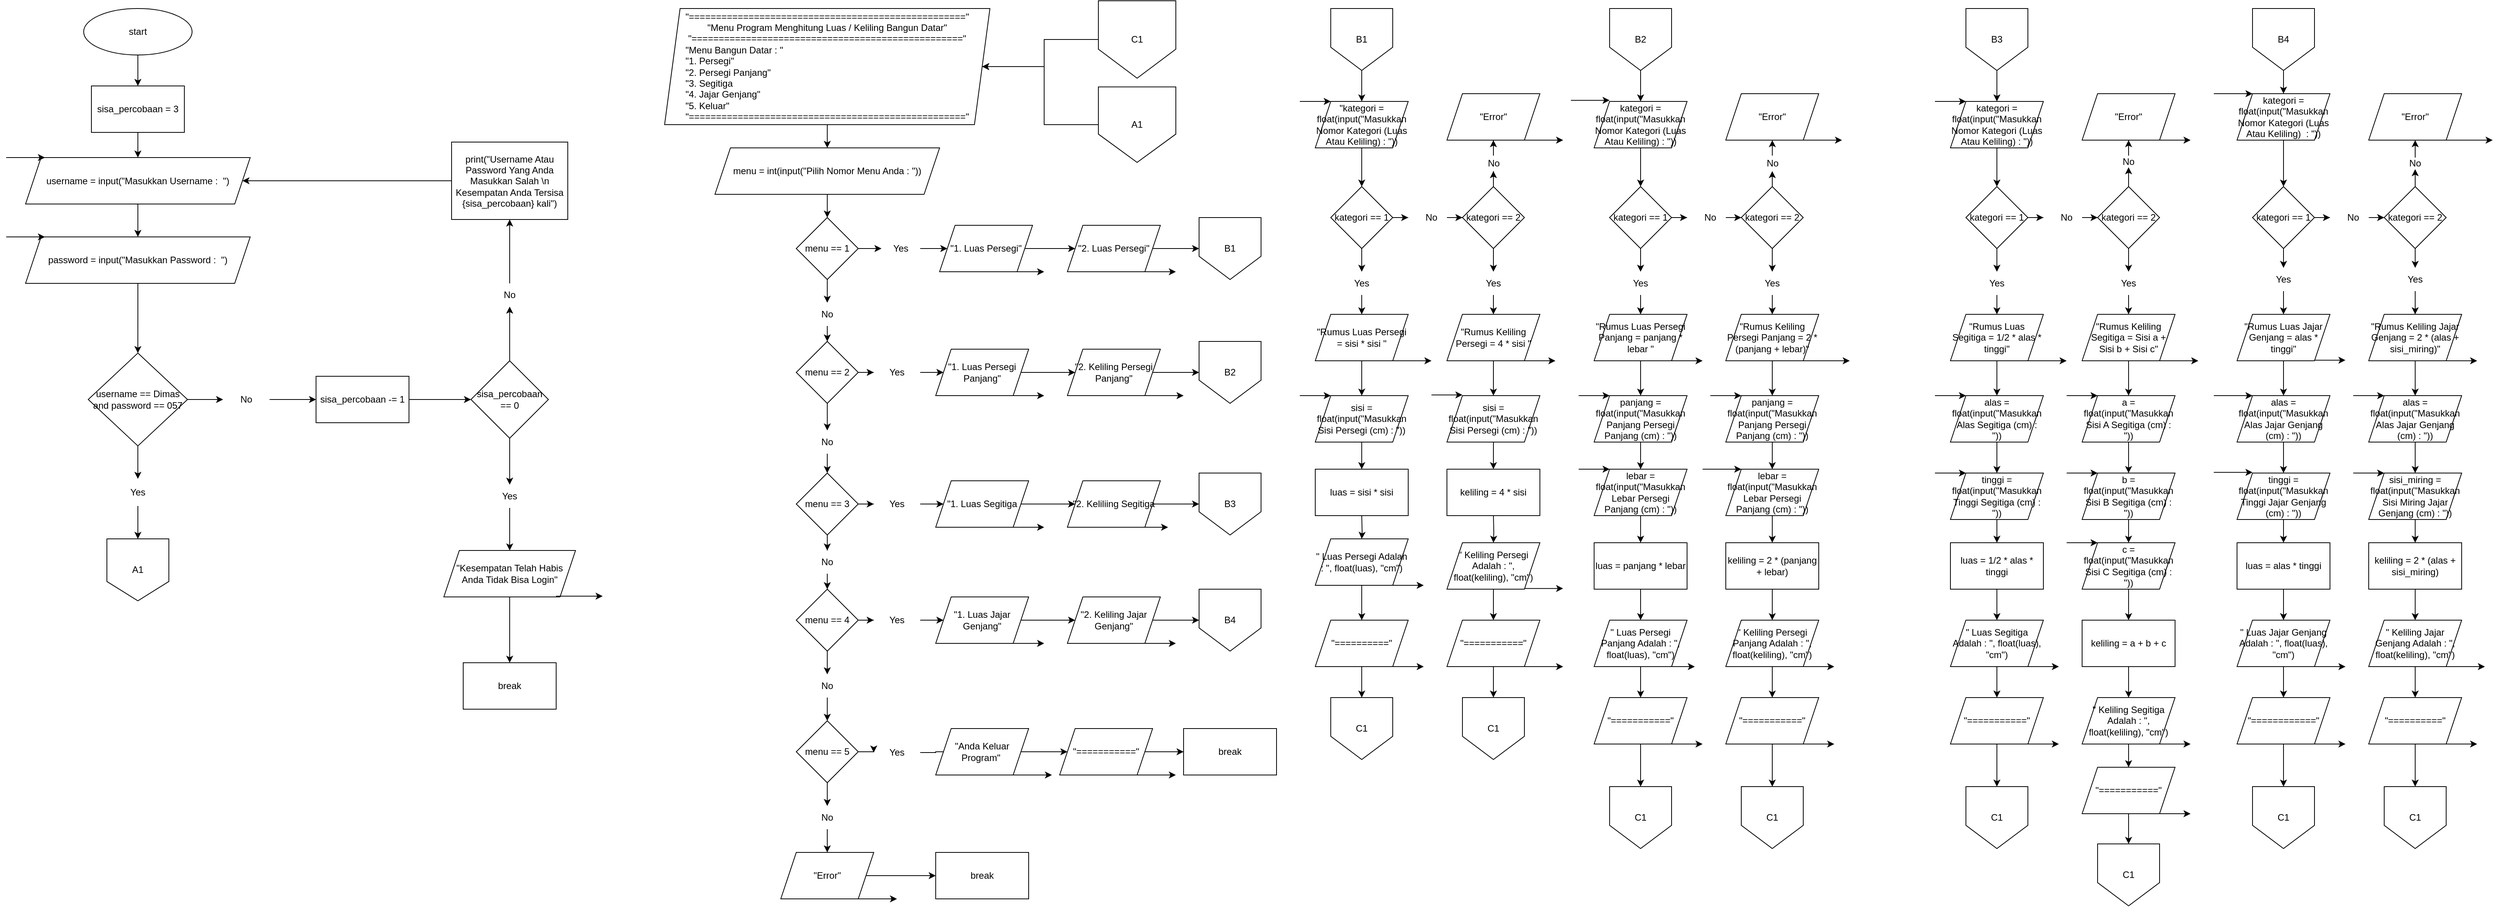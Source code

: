 <mxfile version="24.7.8">
  <diagram id="C5RBs43oDa-KdzZeNtuy" name="Page-1">
    <mxGraphModel dx="1941" dy="824" grid="1" gridSize="10" guides="1" tooltips="1" connect="1" arrows="1" fold="1" page="1" pageScale="1" pageWidth="827" pageHeight="1169" math="0" shadow="0">
      <root>
        <mxCell id="WIyWlLk6GJQsqaUBKTNV-0" />
        <mxCell id="WIyWlLk6GJQsqaUBKTNV-1" parent="WIyWlLk6GJQsqaUBKTNV-0" />
        <mxCell id="glpWqkIbG6slO4W8HGCA-2" value="" style="edgeStyle=orthogonalEdgeStyle;rounded=0;orthogonalLoop=1;jettySize=auto;html=1;" parent="WIyWlLk6GJQsqaUBKTNV-1" source="glpWqkIbG6slO4W8HGCA-0" target="glpWqkIbG6slO4W8HGCA-1" edge="1">
          <mxGeometry relative="1" as="geometry" />
        </mxCell>
        <mxCell id="glpWqkIbG6slO4W8HGCA-0" value="&quot;===================================================&quot;&lt;div&gt;&quot;Menu Program Menghitung Luas / Keliling Bangun Datar&quot;&lt;/div&gt;&lt;div&gt;&quot;==================================================&quot;&lt;/div&gt;&lt;div style=&quot;text-align: left;&quot;&gt;&quot;Menu Bangun Datar : &quot;&lt;/div&gt;&lt;div style=&quot;text-align: left;&quot;&gt;&quot;1. Persegi&quot;&lt;br&gt;&quot;2. Persegi Panjang&quot;&lt;/div&gt;&lt;div style=&quot;text-align: left;&quot;&gt;&quot;3. Segitiga&lt;/div&gt;&lt;div style=&quot;text-align: left;&quot;&gt;&quot;4. Jajar Genjang&quot;&lt;/div&gt;&lt;div style=&quot;text-align: left;&quot;&gt;&quot;5. Keluar&quot;&lt;/div&gt;&lt;div style=&quot;text-align: left;&quot;&gt;&quot;===================================================&quot;&lt;/div&gt;" style="shape=parallelogram;perimeter=parallelogramPerimeter;whiteSpace=wrap;html=1;fixedSize=1;align=center;" parent="WIyWlLk6GJQsqaUBKTNV-1" vertex="1">
          <mxGeometry x="30" y="10" width="420" height="150" as="geometry" />
        </mxCell>
        <mxCell id="glpWqkIbG6slO4W8HGCA-4" value="" style="edgeStyle=orthogonalEdgeStyle;rounded=0;orthogonalLoop=1;jettySize=auto;html=1;" parent="WIyWlLk6GJQsqaUBKTNV-1" source="glpWqkIbG6slO4W8HGCA-1" target="glpWqkIbG6slO4W8HGCA-3" edge="1">
          <mxGeometry relative="1" as="geometry" />
        </mxCell>
        <mxCell id="glpWqkIbG6slO4W8HGCA-1" value="menu = int(input(&quot;Pilih Nomor Menu Anda : &quot;))" style="shape=parallelogram;perimeter=parallelogramPerimeter;whiteSpace=wrap;html=1;fixedSize=1;align=center;" parent="WIyWlLk6GJQsqaUBKTNV-1" vertex="1">
          <mxGeometry x="95" y="190" width="290" height="60" as="geometry" />
        </mxCell>
        <mxCell id="glpWqkIbG6slO4W8HGCA-12" value="" style="edgeStyle=orthogonalEdgeStyle;rounded=0;orthogonalLoop=1;jettySize=auto;html=1;" parent="WIyWlLk6GJQsqaUBKTNV-1" source="glpWqkIbG6slO4W8HGCA-19" target="glpWqkIbG6slO4W8HGCA-11" edge="1">
          <mxGeometry relative="1" as="geometry" />
        </mxCell>
        <mxCell id="glpWqkIbG6slO4W8HGCA-48" value="" style="edgeStyle=orthogonalEdgeStyle;rounded=0;orthogonalLoop=1;jettySize=auto;html=1;" parent="WIyWlLk6GJQsqaUBKTNV-1" source="glpWqkIbG6slO4W8HGCA-53" target="glpWqkIbG6slO4W8HGCA-47" edge="1">
          <mxGeometry relative="1" as="geometry" />
        </mxCell>
        <mxCell id="glpWqkIbG6slO4W8HGCA-3" value="menu == 1" style="rhombus;whiteSpace=wrap;html=1;" parent="WIyWlLk6GJQsqaUBKTNV-1" vertex="1">
          <mxGeometry x="200" y="280" width="80" height="80" as="geometry" />
        </mxCell>
        <mxCell id="glpWqkIbG6slO4W8HGCA-14" value="" style="edgeStyle=orthogonalEdgeStyle;rounded=0;orthogonalLoop=1;jettySize=auto;html=1;" parent="WIyWlLk6GJQsqaUBKTNV-1" source="glpWqkIbG6slO4W8HGCA-23" target="glpWqkIbG6slO4W8HGCA-13" edge="1">
          <mxGeometry relative="1" as="geometry" />
        </mxCell>
        <mxCell id="glpWqkIbG6slO4W8HGCA-56" value="" style="edgeStyle=orthogonalEdgeStyle;rounded=0;orthogonalLoop=1;jettySize=auto;html=1;" parent="WIyWlLk6GJQsqaUBKTNV-1" source="glpWqkIbG6slO4W8HGCA-59" target="glpWqkIbG6slO4W8HGCA-55" edge="1">
          <mxGeometry relative="1" as="geometry" />
        </mxCell>
        <mxCell id="glpWqkIbG6slO4W8HGCA-11" value="menu == 2" style="rhombus;whiteSpace=wrap;html=1;" parent="WIyWlLk6GJQsqaUBKTNV-1" vertex="1">
          <mxGeometry x="200" y="440" width="80" height="80" as="geometry" />
        </mxCell>
        <mxCell id="glpWqkIbG6slO4W8HGCA-26" value="" style="edgeStyle=orthogonalEdgeStyle;rounded=0;orthogonalLoop=1;jettySize=auto;html=1;" parent="WIyWlLk6GJQsqaUBKTNV-1" source="glpWqkIbG6slO4W8HGCA-29" target="glpWqkIbG6slO4W8HGCA-25" edge="1">
          <mxGeometry relative="1" as="geometry" />
        </mxCell>
        <mxCell id="glpWqkIbG6slO4W8HGCA-64" value="" style="edgeStyle=orthogonalEdgeStyle;rounded=0;orthogonalLoop=1;jettySize=auto;html=1;" parent="WIyWlLk6GJQsqaUBKTNV-1" source="glpWqkIbG6slO4W8HGCA-66" target="glpWqkIbG6slO4W8HGCA-63" edge="1">
          <mxGeometry relative="1" as="geometry" />
        </mxCell>
        <mxCell id="glpWqkIbG6slO4W8HGCA-13" value="menu == 3" style="rhombus;whiteSpace=wrap;html=1;" parent="WIyWlLk6GJQsqaUBKTNV-1" vertex="1">
          <mxGeometry x="200" y="610" width="80" height="80" as="geometry" />
        </mxCell>
        <mxCell id="glpWqkIbG6slO4W8HGCA-21" value="" style="edgeStyle=orthogonalEdgeStyle;rounded=0;orthogonalLoop=1;jettySize=auto;html=1;" parent="WIyWlLk6GJQsqaUBKTNV-1" source="glpWqkIbG6slO4W8HGCA-3" target="glpWqkIbG6slO4W8HGCA-19" edge="1">
          <mxGeometry relative="1" as="geometry">
            <mxPoint x="460" y="320" as="sourcePoint" />
            <mxPoint x="540" y="320" as="targetPoint" />
          </mxGeometry>
        </mxCell>
        <mxCell id="glpWqkIbG6slO4W8HGCA-19" value="No" style="text;html=1;align=center;verticalAlign=middle;whiteSpace=wrap;rounded=0;" parent="WIyWlLk6GJQsqaUBKTNV-1" vertex="1">
          <mxGeometry x="210" y="390" width="60" height="30" as="geometry" />
        </mxCell>
        <mxCell id="glpWqkIbG6slO4W8HGCA-24" value="" style="edgeStyle=orthogonalEdgeStyle;rounded=0;orthogonalLoop=1;jettySize=auto;html=1;" parent="WIyWlLk6GJQsqaUBKTNV-1" source="glpWqkIbG6slO4W8HGCA-11" target="glpWqkIbG6slO4W8HGCA-23" edge="1">
          <mxGeometry relative="1" as="geometry">
            <mxPoint x="630" y="320" as="sourcePoint" />
            <mxPoint x="740" y="320" as="targetPoint" />
          </mxGeometry>
        </mxCell>
        <mxCell id="glpWqkIbG6slO4W8HGCA-23" value="No" style="text;html=1;align=center;verticalAlign=middle;whiteSpace=wrap;rounded=0;" parent="WIyWlLk6GJQsqaUBKTNV-1" vertex="1">
          <mxGeometry x="210" y="555" width="60" height="30" as="geometry" />
        </mxCell>
        <mxCell id="glpWqkIbG6slO4W8HGCA-28" value="" style="edgeStyle=orthogonalEdgeStyle;rounded=0;orthogonalLoop=1;jettySize=auto;html=1;" parent="WIyWlLk6GJQsqaUBKTNV-1" source="glpWqkIbG6slO4W8HGCA-31" target="glpWqkIbG6slO4W8HGCA-27" edge="1">
          <mxGeometry relative="1" as="geometry" />
        </mxCell>
        <mxCell id="glpWqkIbG6slO4W8HGCA-72" value="" style="edgeStyle=orthogonalEdgeStyle;rounded=0;orthogonalLoop=1;jettySize=auto;html=1;" parent="WIyWlLk6GJQsqaUBKTNV-1" source="glpWqkIbG6slO4W8HGCA-78" target="glpWqkIbG6slO4W8HGCA-71" edge="1">
          <mxGeometry relative="1" as="geometry" />
        </mxCell>
        <mxCell id="glpWqkIbG6slO4W8HGCA-25" value="menu == 4" style="rhombus;whiteSpace=wrap;html=1;" parent="WIyWlLk6GJQsqaUBKTNV-1" vertex="1">
          <mxGeometry x="200" y="760" width="80" height="80" as="geometry" />
        </mxCell>
        <mxCell id="glpWqkIbG6slO4W8HGCA-36" value="" style="edgeStyle=orthogonalEdgeStyle;rounded=0;orthogonalLoop=1;jettySize=auto;html=1;" parent="WIyWlLk6GJQsqaUBKTNV-1" source="glpWqkIbG6slO4W8HGCA-37" target="glpWqkIbG6slO4W8HGCA-35" edge="1">
          <mxGeometry relative="1" as="geometry" />
        </mxCell>
        <mxCell id="glpWqkIbG6slO4W8HGCA-80" value="" style="edgeStyle=orthogonalEdgeStyle;rounded=0;orthogonalLoop=1;jettySize=auto;html=1;" parent="WIyWlLk6GJQsqaUBKTNV-1" source="glpWqkIbG6slO4W8HGCA-87" target="glpWqkIbG6slO4W8HGCA-79" edge="1">
          <mxGeometry relative="1" as="geometry" />
        </mxCell>
        <mxCell id="glpWqkIbG6slO4W8HGCA-27" value="menu == 5" style="rhombus;whiteSpace=wrap;html=1;" parent="WIyWlLk6GJQsqaUBKTNV-1" vertex="1">
          <mxGeometry x="200" y="930" width="80" height="80" as="geometry" />
        </mxCell>
        <mxCell id="glpWqkIbG6slO4W8HGCA-30" value="" style="edgeStyle=orthogonalEdgeStyle;rounded=0;orthogonalLoop=1;jettySize=auto;html=1;" parent="WIyWlLk6GJQsqaUBKTNV-1" source="glpWqkIbG6slO4W8HGCA-13" target="glpWqkIbG6slO4W8HGCA-29" edge="1">
          <mxGeometry relative="1" as="geometry">
            <mxPoint x="430" y="720" as="sourcePoint" />
            <mxPoint x="430" y="860" as="targetPoint" />
          </mxGeometry>
        </mxCell>
        <mxCell id="glpWqkIbG6slO4W8HGCA-29" value="No" style="text;html=1;align=center;verticalAlign=middle;whiteSpace=wrap;rounded=0;" parent="WIyWlLk6GJQsqaUBKTNV-1" vertex="1">
          <mxGeometry x="210" y="710" width="60" height="30" as="geometry" />
        </mxCell>
        <mxCell id="glpWqkIbG6slO4W8HGCA-32" value="" style="edgeStyle=orthogonalEdgeStyle;rounded=0;orthogonalLoop=1;jettySize=auto;html=1;" parent="WIyWlLk6GJQsqaUBKTNV-1" source="glpWqkIbG6slO4W8HGCA-25" target="glpWqkIbG6slO4W8HGCA-31" edge="1">
          <mxGeometry relative="1" as="geometry">
            <mxPoint x="430" y="940" as="sourcePoint" />
            <mxPoint x="430" y="1020" as="targetPoint" />
          </mxGeometry>
        </mxCell>
        <mxCell id="glpWqkIbG6slO4W8HGCA-31" value="No" style="text;html=1;align=center;verticalAlign=middle;whiteSpace=wrap;rounded=0;" parent="WIyWlLk6GJQsqaUBKTNV-1" vertex="1">
          <mxGeometry x="210" y="870" width="60" height="30" as="geometry" />
        </mxCell>
        <mxCell id="glpWqkIbG6slO4W8HGCA-33" style="edgeStyle=orthogonalEdgeStyle;rounded=0;orthogonalLoop=1;jettySize=auto;html=1;exitX=0.5;exitY=1;exitDx=0;exitDy=0;" parent="WIyWlLk6GJQsqaUBKTNV-1" source="glpWqkIbG6slO4W8HGCA-31" target="glpWqkIbG6slO4W8HGCA-31" edge="1">
          <mxGeometry relative="1" as="geometry" />
        </mxCell>
        <mxCell id="glpWqkIbG6slO4W8HGCA-34" style="edgeStyle=orthogonalEdgeStyle;rounded=0;orthogonalLoop=1;jettySize=auto;html=1;exitX=0.5;exitY=1;exitDx=0;exitDy=0;" parent="WIyWlLk6GJQsqaUBKTNV-1" source="glpWqkIbG6slO4W8HGCA-19" target="glpWqkIbG6slO4W8HGCA-19" edge="1">
          <mxGeometry relative="1" as="geometry" />
        </mxCell>
        <mxCell id="viQAQBLFODojuAe5hvkU-23" value="" style="edgeStyle=orthogonalEdgeStyle;rounded=0;orthogonalLoop=1;jettySize=auto;html=1;" edge="1" parent="WIyWlLk6GJQsqaUBKTNV-1" source="glpWqkIbG6slO4W8HGCA-35" target="viQAQBLFODojuAe5hvkU-22">
          <mxGeometry relative="1" as="geometry" />
        </mxCell>
        <mxCell id="glpWqkIbG6slO4W8HGCA-35" value="&quot;Error&quot;" style="shape=parallelogram;perimeter=parallelogramPerimeter;whiteSpace=wrap;html=1;fixedSize=1;" parent="WIyWlLk6GJQsqaUBKTNV-1" vertex="1">
          <mxGeometry x="180" y="1100" width="120" height="60" as="geometry" />
        </mxCell>
        <mxCell id="glpWqkIbG6slO4W8HGCA-38" value="" style="edgeStyle=orthogonalEdgeStyle;rounded=0;orthogonalLoop=1;jettySize=auto;html=1;" parent="WIyWlLk6GJQsqaUBKTNV-1" source="glpWqkIbG6slO4W8HGCA-27" target="glpWqkIbG6slO4W8HGCA-37" edge="1">
          <mxGeometry relative="1" as="geometry">
            <mxPoint x="430" y="970" as="sourcePoint" />
            <mxPoint x="430" y="1040" as="targetPoint" />
          </mxGeometry>
        </mxCell>
        <mxCell id="glpWqkIbG6slO4W8HGCA-37" value="No" style="text;html=1;align=center;verticalAlign=middle;whiteSpace=wrap;rounded=0;" parent="WIyWlLk6GJQsqaUBKTNV-1" vertex="1">
          <mxGeometry x="210" y="1040" width="60" height="30" as="geometry" />
        </mxCell>
        <mxCell id="glpWqkIbG6slO4W8HGCA-39" value="" style="endArrow=classic;html=1;rounded=0;" parent="WIyWlLk6GJQsqaUBKTNV-1" edge="1">
          <mxGeometry width="50" height="50" relative="1" as="geometry">
            <mxPoint x="280" y="1160" as="sourcePoint" />
            <mxPoint x="330" y="1160" as="targetPoint" />
          </mxGeometry>
        </mxCell>
        <mxCell id="glpWqkIbG6slO4W8HGCA-50" value="" style="edgeStyle=orthogonalEdgeStyle;rounded=0;orthogonalLoop=1;jettySize=auto;html=1;" parent="WIyWlLk6GJQsqaUBKTNV-1" source="glpWqkIbG6slO4W8HGCA-47" target="glpWqkIbG6slO4W8HGCA-49" edge="1">
          <mxGeometry relative="1" as="geometry" />
        </mxCell>
        <mxCell id="glpWqkIbG6slO4W8HGCA-47" value="&quot;1. Luas Persegi&quot;" style="shape=parallelogram;perimeter=parallelogramPerimeter;whiteSpace=wrap;html=1;fixedSize=1;" parent="WIyWlLk6GJQsqaUBKTNV-1" vertex="1">
          <mxGeometry x="385" y="290" width="120" height="60" as="geometry" />
        </mxCell>
        <mxCell id="glpWqkIbG6slO4W8HGCA-52" value="" style="edgeStyle=orthogonalEdgeStyle;rounded=0;orthogonalLoop=1;jettySize=auto;html=1;" parent="WIyWlLk6GJQsqaUBKTNV-1" source="glpWqkIbG6slO4W8HGCA-49" target="glpWqkIbG6slO4W8HGCA-51" edge="1">
          <mxGeometry relative="1" as="geometry" />
        </mxCell>
        <mxCell id="glpWqkIbG6slO4W8HGCA-49" value="&quot;2. Luas Persegi&quot;" style="shape=parallelogram;perimeter=parallelogramPerimeter;whiteSpace=wrap;html=1;fixedSize=1;" parent="WIyWlLk6GJQsqaUBKTNV-1" vertex="1">
          <mxGeometry x="550" y="290" width="120" height="60" as="geometry" />
        </mxCell>
        <mxCell id="glpWqkIbG6slO4W8HGCA-51" value="B1" style="shape=offPageConnector;whiteSpace=wrap;html=1;" parent="WIyWlLk6GJQsqaUBKTNV-1" vertex="1">
          <mxGeometry x="720" y="280" width="80" height="80" as="geometry" />
        </mxCell>
        <mxCell id="glpWqkIbG6slO4W8HGCA-54" value="" style="edgeStyle=orthogonalEdgeStyle;rounded=0;orthogonalLoop=1;jettySize=auto;html=1;" parent="WIyWlLk6GJQsqaUBKTNV-1" source="glpWqkIbG6slO4W8HGCA-3" target="glpWqkIbG6slO4W8HGCA-53" edge="1">
          <mxGeometry relative="1" as="geometry">
            <mxPoint x="280" y="320" as="sourcePoint" />
            <mxPoint x="363" y="320" as="targetPoint" />
          </mxGeometry>
        </mxCell>
        <mxCell id="glpWqkIbG6slO4W8HGCA-53" value="Yes" style="text;html=1;align=center;verticalAlign=middle;whiteSpace=wrap;rounded=0;" parent="WIyWlLk6GJQsqaUBKTNV-1" vertex="1">
          <mxGeometry x="310" y="305" width="50" height="30" as="geometry" />
        </mxCell>
        <mxCell id="glpWqkIbG6slO4W8HGCA-58" value="" style="edgeStyle=orthogonalEdgeStyle;rounded=0;orthogonalLoop=1;jettySize=auto;html=1;" parent="WIyWlLk6GJQsqaUBKTNV-1" source="glpWqkIbG6slO4W8HGCA-55" target="glpWqkIbG6slO4W8HGCA-57" edge="1">
          <mxGeometry relative="1" as="geometry" />
        </mxCell>
        <mxCell id="glpWqkIbG6slO4W8HGCA-55" value="&quot;1. Luas Persegi Panjang&quot;" style="shape=parallelogram;perimeter=parallelogramPerimeter;whiteSpace=wrap;html=1;fixedSize=1;" parent="WIyWlLk6GJQsqaUBKTNV-1" vertex="1">
          <mxGeometry x="380" y="450" width="120" height="60" as="geometry" />
        </mxCell>
        <mxCell id="glpWqkIbG6slO4W8HGCA-62" value="" style="edgeStyle=orthogonalEdgeStyle;rounded=0;orthogonalLoop=1;jettySize=auto;html=1;" parent="WIyWlLk6GJQsqaUBKTNV-1" source="glpWqkIbG6slO4W8HGCA-57" target="glpWqkIbG6slO4W8HGCA-61" edge="1">
          <mxGeometry relative="1" as="geometry" />
        </mxCell>
        <mxCell id="glpWqkIbG6slO4W8HGCA-57" value="&quot;2. Keliling Persegi Panjang&quot;" style="shape=parallelogram;perimeter=parallelogramPerimeter;whiteSpace=wrap;html=1;fixedSize=1;" parent="WIyWlLk6GJQsqaUBKTNV-1" vertex="1">
          <mxGeometry x="550" y="450" width="120" height="60" as="geometry" />
        </mxCell>
        <mxCell id="glpWqkIbG6slO4W8HGCA-60" value="" style="edgeStyle=orthogonalEdgeStyle;rounded=0;orthogonalLoop=1;jettySize=auto;html=1;" parent="WIyWlLk6GJQsqaUBKTNV-1" source="glpWqkIbG6slO4W8HGCA-11" target="glpWqkIbG6slO4W8HGCA-59" edge="1">
          <mxGeometry relative="1" as="geometry">
            <mxPoint x="280" y="480" as="sourcePoint" />
            <mxPoint x="390" y="480" as="targetPoint" />
          </mxGeometry>
        </mxCell>
        <mxCell id="glpWqkIbG6slO4W8HGCA-59" value="Yes" style="text;html=1;align=center;verticalAlign=middle;whiteSpace=wrap;rounded=0;" parent="WIyWlLk6GJQsqaUBKTNV-1" vertex="1">
          <mxGeometry x="300" y="465" width="60" height="30" as="geometry" />
        </mxCell>
        <mxCell id="glpWqkIbG6slO4W8HGCA-61" value="B2" style="shape=offPageConnector;whiteSpace=wrap;html=1;" parent="WIyWlLk6GJQsqaUBKTNV-1" vertex="1">
          <mxGeometry x="720" y="440" width="80" height="80" as="geometry" />
        </mxCell>
        <mxCell id="glpWqkIbG6slO4W8HGCA-68" value="" style="edgeStyle=orthogonalEdgeStyle;rounded=0;orthogonalLoop=1;jettySize=auto;html=1;" parent="WIyWlLk6GJQsqaUBKTNV-1" source="glpWqkIbG6slO4W8HGCA-63" target="glpWqkIbG6slO4W8HGCA-67" edge="1">
          <mxGeometry relative="1" as="geometry" />
        </mxCell>
        <mxCell id="glpWqkIbG6slO4W8HGCA-63" value="&quot;1. Luas Segitiga" style="shape=parallelogram;perimeter=parallelogramPerimeter;whiteSpace=wrap;html=1;fixedSize=1;" parent="WIyWlLk6GJQsqaUBKTNV-1" vertex="1">
          <mxGeometry x="380" y="620" width="120" height="60" as="geometry" />
        </mxCell>
        <mxCell id="glpWqkIbG6slO4W8HGCA-65" value="" style="edgeStyle=orthogonalEdgeStyle;rounded=0;orthogonalLoop=1;jettySize=auto;html=1;" parent="WIyWlLk6GJQsqaUBKTNV-1" source="glpWqkIbG6slO4W8HGCA-13" target="glpWqkIbG6slO4W8HGCA-66" edge="1">
          <mxGeometry relative="1" as="geometry">
            <mxPoint x="280" y="650" as="sourcePoint" />
            <mxPoint x="390" y="650" as="targetPoint" />
          </mxGeometry>
        </mxCell>
        <mxCell id="glpWqkIbG6slO4W8HGCA-66" value="Yes" style="text;html=1;align=center;verticalAlign=middle;whiteSpace=wrap;rounded=0;" parent="WIyWlLk6GJQsqaUBKTNV-1" vertex="1">
          <mxGeometry x="300" y="635" width="60" height="30" as="geometry" />
        </mxCell>
        <mxCell id="glpWqkIbG6slO4W8HGCA-70" value="" style="edgeStyle=orthogonalEdgeStyle;rounded=0;orthogonalLoop=1;jettySize=auto;html=1;" parent="WIyWlLk6GJQsqaUBKTNV-1" source="glpWqkIbG6slO4W8HGCA-67" target="glpWqkIbG6slO4W8HGCA-69" edge="1">
          <mxGeometry relative="1" as="geometry" />
        </mxCell>
        <mxCell id="glpWqkIbG6slO4W8HGCA-67" value="&quot;2. Keliliing Segitiga" style="shape=parallelogram;perimeter=parallelogramPerimeter;whiteSpace=wrap;html=1;fixedSize=1;" parent="WIyWlLk6GJQsqaUBKTNV-1" vertex="1">
          <mxGeometry x="550" y="620" width="120" height="60" as="geometry" />
        </mxCell>
        <mxCell id="glpWqkIbG6slO4W8HGCA-69" value="B3" style="shape=offPageConnector;whiteSpace=wrap;html=1;" parent="WIyWlLk6GJQsqaUBKTNV-1" vertex="1">
          <mxGeometry x="720" y="610" width="80" height="80" as="geometry" />
        </mxCell>
        <mxCell id="glpWqkIbG6slO4W8HGCA-74" value="" style="edgeStyle=orthogonalEdgeStyle;rounded=0;orthogonalLoop=1;jettySize=auto;html=1;" parent="WIyWlLk6GJQsqaUBKTNV-1" source="glpWqkIbG6slO4W8HGCA-71" target="glpWqkIbG6slO4W8HGCA-73" edge="1">
          <mxGeometry relative="1" as="geometry" />
        </mxCell>
        <mxCell id="glpWqkIbG6slO4W8HGCA-71" value="&quot;1. Luas Jajar Genjang&quot;" style="shape=parallelogram;perimeter=parallelogramPerimeter;whiteSpace=wrap;html=1;fixedSize=1;" parent="WIyWlLk6GJQsqaUBKTNV-1" vertex="1">
          <mxGeometry x="380" y="770" width="120" height="60" as="geometry" />
        </mxCell>
        <mxCell id="glpWqkIbG6slO4W8HGCA-76" value="" style="edgeStyle=orthogonalEdgeStyle;rounded=0;orthogonalLoop=1;jettySize=auto;html=1;" parent="WIyWlLk6GJQsqaUBKTNV-1" source="glpWqkIbG6slO4W8HGCA-73" target="glpWqkIbG6slO4W8HGCA-75" edge="1">
          <mxGeometry relative="1" as="geometry" />
        </mxCell>
        <mxCell id="glpWqkIbG6slO4W8HGCA-73" value="&quot;2. Keliling Jajar Genjang&quot;" style="shape=parallelogram;perimeter=parallelogramPerimeter;whiteSpace=wrap;html=1;fixedSize=1;" parent="WIyWlLk6GJQsqaUBKTNV-1" vertex="1">
          <mxGeometry x="550" y="770" width="120" height="60" as="geometry" />
        </mxCell>
        <mxCell id="glpWqkIbG6slO4W8HGCA-75" value="B4" style="shape=offPageConnector;whiteSpace=wrap;html=1;" parent="WIyWlLk6GJQsqaUBKTNV-1" vertex="1">
          <mxGeometry x="720" y="760" width="80" height="80" as="geometry" />
        </mxCell>
        <mxCell id="glpWqkIbG6slO4W8HGCA-77" value="" style="edgeStyle=orthogonalEdgeStyle;rounded=0;orthogonalLoop=1;jettySize=auto;html=1;" parent="WIyWlLk6GJQsqaUBKTNV-1" source="glpWqkIbG6slO4W8HGCA-25" target="glpWqkIbG6slO4W8HGCA-78" edge="1">
          <mxGeometry relative="1" as="geometry">
            <mxPoint x="280" y="800" as="sourcePoint" />
            <mxPoint x="390" y="800" as="targetPoint" />
          </mxGeometry>
        </mxCell>
        <mxCell id="glpWqkIbG6slO4W8HGCA-78" value="Yes" style="text;html=1;align=center;verticalAlign=middle;whiteSpace=wrap;rounded=0;" parent="WIyWlLk6GJQsqaUBKTNV-1" vertex="1">
          <mxGeometry x="300" y="785" width="60" height="30" as="geometry" />
        </mxCell>
        <mxCell id="M-Gwm6JS1XaRHyCng6d--44" value="" style="edgeStyle=orthogonalEdgeStyle;rounded=0;orthogonalLoop=1;jettySize=auto;html=1;" parent="WIyWlLk6GJQsqaUBKTNV-1" source="glpWqkIbG6slO4W8HGCA-79" target="M-Gwm6JS1XaRHyCng6d--43" edge="1">
          <mxGeometry relative="1" as="geometry" />
        </mxCell>
        <mxCell id="glpWqkIbG6slO4W8HGCA-79" value="&quot;Anda Keluar Program&quot;&amp;nbsp;" style="shape=parallelogram;perimeter=parallelogramPerimeter;whiteSpace=wrap;html=1;fixedSize=1;" parent="WIyWlLk6GJQsqaUBKTNV-1" vertex="1">
          <mxGeometry x="380" y="940" width="120" height="60" as="geometry" />
        </mxCell>
        <mxCell id="glpWqkIbG6slO4W8HGCA-81" value="" style="endArrow=classic;html=1;rounded=0;" parent="WIyWlLk6GJQsqaUBKTNV-1" edge="1">
          <mxGeometry width="50" height="50" relative="1" as="geometry">
            <mxPoint x="480" y="1000" as="sourcePoint" />
            <mxPoint x="530" y="1000" as="targetPoint" />
          </mxGeometry>
        </mxCell>
        <mxCell id="glpWqkIbG6slO4W8HGCA-82" value="" style="endArrow=classic;html=1;rounded=0;" parent="WIyWlLk6GJQsqaUBKTNV-1" edge="1">
          <mxGeometry width="50" height="50" relative="1" as="geometry">
            <mxPoint x="480" y="830" as="sourcePoint" />
            <mxPoint x="520" y="830" as="targetPoint" />
          </mxGeometry>
        </mxCell>
        <mxCell id="glpWqkIbG6slO4W8HGCA-83" value="" style="endArrow=classic;html=1;rounded=0;" parent="WIyWlLk6GJQsqaUBKTNV-1" edge="1">
          <mxGeometry width="50" height="50" relative="1" as="geometry">
            <mxPoint x="480" y="680" as="sourcePoint" />
            <mxPoint x="520" y="680" as="targetPoint" />
          </mxGeometry>
        </mxCell>
        <mxCell id="glpWqkIbG6slO4W8HGCA-84" value="" style="endArrow=classic;html=1;rounded=0;" parent="WIyWlLk6GJQsqaUBKTNV-1" edge="1">
          <mxGeometry width="50" height="50" relative="1" as="geometry">
            <mxPoint x="650" y="680" as="sourcePoint" />
            <mxPoint x="680" y="680" as="targetPoint" />
          </mxGeometry>
        </mxCell>
        <mxCell id="glpWqkIbG6slO4W8HGCA-85" value="" style="endArrow=classic;html=1;rounded=0;" parent="WIyWlLk6GJQsqaUBKTNV-1" edge="1">
          <mxGeometry width="50" height="50" relative="1" as="geometry">
            <mxPoint x="650" y="830" as="sourcePoint" />
            <mxPoint x="690" y="830" as="targetPoint" />
          </mxGeometry>
        </mxCell>
        <mxCell id="glpWqkIbG6slO4W8HGCA-86" value="" style="edgeStyle=orthogonalEdgeStyle;rounded=0;orthogonalLoop=1;jettySize=auto;html=1;" parent="WIyWlLk6GJQsqaUBKTNV-1" source="glpWqkIbG6slO4W8HGCA-27" target="glpWqkIbG6slO4W8HGCA-87" edge="1">
          <mxGeometry relative="1" as="geometry">
            <mxPoint x="280" y="970" as="sourcePoint" />
            <mxPoint x="390" y="970" as="targetPoint" />
          </mxGeometry>
        </mxCell>
        <mxCell id="glpWqkIbG6slO4W8HGCA-87" value="Yes" style="text;html=1;align=center;verticalAlign=middle;whiteSpace=wrap;rounded=0;" parent="WIyWlLk6GJQsqaUBKTNV-1" vertex="1">
          <mxGeometry x="300" y="956" width="60" height="30" as="geometry" />
        </mxCell>
        <mxCell id="glpWqkIbG6slO4W8HGCA-91" value="" style="edgeStyle=orthogonalEdgeStyle;rounded=0;orthogonalLoop=1;jettySize=auto;html=1;" parent="WIyWlLk6GJQsqaUBKTNV-1" source="glpWqkIbG6slO4W8HGCA-89" target="glpWqkIbG6slO4W8HGCA-90" edge="1">
          <mxGeometry relative="1" as="geometry" />
        </mxCell>
        <mxCell id="glpWqkIbG6slO4W8HGCA-89" value="B1" style="shape=offPageConnector;whiteSpace=wrap;html=1;" parent="WIyWlLk6GJQsqaUBKTNV-1" vertex="1">
          <mxGeometry x="890" y="10" width="80" height="80" as="geometry" />
        </mxCell>
        <mxCell id="glpWqkIbG6slO4W8HGCA-94" value="" style="edgeStyle=orthogonalEdgeStyle;rounded=0;orthogonalLoop=1;jettySize=auto;html=1;" parent="WIyWlLk6GJQsqaUBKTNV-1" source="glpWqkIbG6slO4W8HGCA-90" target="glpWqkIbG6slO4W8HGCA-93" edge="1">
          <mxGeometry relative="1" as="geometry" />
        </mxCell>
        <mxCell id="glpWqkIbG6slO4W8HGCA-90" value="&quot;kategori = float(input(&quot;Masukkan Nomor Kategori (Luas Atau Keliling) : &quot;))" style="shape=parallelogram;perimeter=parallelogramPerimeter;whiteSpace=wrap;html=1;fixedSize=1;" parent="WIyWlLk6GJQsqaUBKTNV-1" vertex="1">
          <mxGeometry x="870" y="130" width="120" height="60" as="geometry" />
        </mxCell>
        <mxCell id="glpWqkIbG6slO4W8HGCA-96" value="" style="edgeStyle=orthogonalEdgeStyle;rounded=0;orthogonalLoop=1;jettySize=auto;html=1;" parent="WIyWlLk6GJQsqaUBKTNV-1" source="glpWqkIbG6slO4W8HGCA-154" target="glpWqkIbG6slO4W8HGCA-95" edge="1">
          <mxGeometry relative="1" as="geometry" />
        </mxCell>
        <mxCell id="glpWqkIbG6slO4W8HGCA-117" value="" style="edgeStyle=orthogonalEdgeStyle;rounded=0;orthogonalLoop=1;jettySize=auto;html=1;" parent="WIyWlLk6GJQsqaUBKTNV-1" source="glpWqkIbG6slO4W8HGCA-118" target="glpWqkIbG6slO4W8HGCA-116" edge="1">
          <mxGeometry relative="1" as="geometry" />
        </mxCell>
        <mxCell id="glpWqkIbG6slO4W8HGCA-93" value="kategori == 1" style="rhombus;whiteSpace=wrap;html=1;" parent="WIyWlLk6GJQsqaUBKTNV-1" vertex="1">
          <mxGeometry x="890" y="240" width="80" height="80" as="geometry" />
        </mxCell>
        <mxCell id="glpWqkIbG6slO4W8HGCA-100" value="" style="edgeStyle=orthogonalEdgeStyle;rounded=0;orthogonalLoop=1;jettySize=auto;html=1;" parent="WIyWlLk6GJQsqaUBKTNV-1" source="glpWqkIbG6slO4W8HGCA-95" target="glpWqkIbG6slO4W8HGCA-99" edge="1">
          <mxGeometry relative="1" as="geometry" />
        </mxCell>
        <mxCell id="glpWqkIbG6slO4W8HGCA-95" value="&quot;Rumus Luas Persegi = sisi *&amp;nbsp;sisi&amp;nbsp;&quot;" style="shape=parallelogram;perimeter=parallelogramPerimeter;whiteSpace=wrap;html=1;fixedSize=1;" parent="WIyWlLk6GJQsqaUBKTNV-1" vertex="1">
          <mxGeometry x="870" y="405" width="120" height="60" as="geometry" />
        </mxCell>
        <mxCell id="glpWqkIbG6slO4W8HGCA-98" value="" style="endArrow=classic;html=1;rounded=0;" parent="WIyWlLk6GJQsqaUBKTNV-1" edge="1">
          <mxGeometry width="50" height="50" relative="1" as="geometry">
            <mxPoint x="850" y="130" as="sourcePoint" />
            <mxPoint x="890" y="130" as="targetPoint" />
          </mxGeometry>
        </mxCell>
        <mxCell id="glpWqkIbG6slO4W8HGCA-103" value="" style="edgeStyle=orthogonalEdgeStyle;rounded=0;orthogonalLoop=1;jettySize=auto;html=1;" parent="WIyWlLk6GJQsqaUBKTNV-1" source="glpWqkIbG6slO4W8HGCA-99" edge="1">
          <mxGeometry relative="1" as="geometry">
            <mxPoint x="930" y="605" as="targetPoint" />
          </mxGeometry>
        </mxCell>
        <mxCell id="glpWqkIbG6slO4W8HGCA-99" value="sisi = float(input(&quot;Masukkan Sisi Persegi (cm) : &quot;))" style="shape=parallelogram;perimeter=parallelogramPerimeter;whiteSpace=wrap;html=1;fixedSize=1;" parent="WIyWlLk6GJQsqaUBKTNV-1" vertex="1">
          <mxGeometry x="870" y="510" width="120" height="60" as="geometry" />
        </mxCell>
        <mxCell id="glpWqkIbG6slO4W8HGCA-101" value="" style="endArrow=classic;html=1;rounded=0;" parent="WIyWlLk6GJQsqaUBKTNV-1" edge="1">
          <mxGeometry width="50" height="50" relative="1" as="geometry">
            <mxPoint x="850" y="510" as="sourcePoint" />
            <mxPoint x="890" y="510" as="targetPoint" />
          </mxGeometry>
        </mxCell>
        <mxCell id="glpWqkIbG6slO4W8HGCA-112" value="" style="edgeStyle=orthogonalEdgeStyle;rounded=0;orthogonalLoop=1;jettySize=auto;html=1;" parent="WIyWlLk6GJQsqaUBKTNV-1" target="glpWqkIbG6slO4W8HGCA-111" edge="1">
          <mxGeometry relative="1" as="geometry">
            <mxPoint x="930" y="665" as="sourcePoint" />
          </mxGeometry>
        </mxCell>
        <mxCell id="glpWqkIbG6slO4W8HGCA-115" value="" style="edgeStyle=orthogonalEdgeStyle;rounded=0;orthogonalLoop=1;jettySize=auto;html=1;" parent="WIyWlLk6GJQsqaUBKTNV-1" source="glpWqkIbG6slO4W8HGCA-111" target="glpWqkIbG6slO4W8HGCA-114" edge="1">
          <mxGeometry relative="1" as="geometry" />
        </mxCell>
        <mxCell id="glpWqkIbG6slO4W8HGCA-111" value="&quot; Luas Persegi Adalah : &quot;, float(luas), &quot;cm&quot;)" style="shape=parallelogram;perimeter=parallelogramPerimeter;whiteSpace=wrap;html=1;fixedSize=1;" parent="WIyWlLk6GJQsqaUBKTNV-1" vertex="1">
          <mxGeometry x="870" y="695" width="120" height="60" as="geometry" />
        </mxCell>
        <mxCell id="glpWqkIbG6slO4W8HGCA-113" value="" style="endArrow=classic;html=1;rounded=0;" parent="WIyWlLk6GJQsqaUBKTNV-1" edge="1">
          <mxGeometry width="50" height="50" relative="1" as="geometry">
            <mxPoint x="970" y="755" as="sourcePoint" />
            <mxPoint x="1010" y="755" as="targetPoint" />
          </mxGeometry>
        </mxCell>
        <mxCell id="viQAQBLFODojuAe5hvkU-5" value="" style="edgeStyle=orthogonalEdgeStyle;rounded=0;orthogonalLoop=1;jettySize=auto;html=1;" edge="1" parent="WIyWlLk6GJQsqaUBKTNV-1" source="glpWqkIbG6slO4W8HGCA-114" target="viQAQBLFODojuAe5hvkU-4">
          <mxGeometry relative="1" as="geometry" />
        </mxCell>
        <mxCell id="glpWqkIbG6slO4W8HGCA-114" value="&lt;span style=&quot;text-align: left;&quot;&gt;&quot;==========&quot;&lt;/span&gt;" style="shape=parallelogram;perimeter=parallelogramPerimeter;whiteSpace=wrap;html=1;fixedSize=1;" parent="WIyWlLk6GJQsqaUBKTNV-1" vertex="1">
          <mxGeometry x="870" y="800" width="120" height="60" as="geometry" />
        </mxCell>
        <mxCell id="glpWqkIbG6slO4W8HGCA-137" value="" style="edgeStyle=orthogonalEdgeStyle;rounded=0;orthogonalLoop=1;jettySize=auto;html=1;" parent="WIyWlLk6GJQsqaUBKTNV-1" source="glpWqkIbG6slO4W8HGCA-144" target="glpWqkIbG6slO4W8HGCA-136" edge="1">
          <mxGeometry relative="1" as="geometry" />
        </mxCell>
        <mxCell id="glpWqkIbG6slO4W8HGCA-150" value="" style="edgeStyle=orthogonalEdgeStyle;rounded=0;orthogonalLoop=1;jettySize=auto;html=1;" parent="WIyWlLk6GJQsqaUBKTNV-1" source="glpWqkIbG6slO4W8HGCA-151" target="glpWqkIbG6slO4W8HGCA-120" edge="1">
          <mxGeometry relative="1" as="geometry" />
        </mxCell>
        <mxCell id="glpWqkIbG6slO4W8HGCA-116" value="kategori == 2" style="rhombus;whiteSpace=wrap;html=1;" parent="WIyWlLk6GJQsqaUBKTNV-1" vertex="1">
          <mxGeometry x="1060" y="240" width="80" height="80" as="geometry" />
        </mxCell>
        <mxCell id="glpWqkIbG6slO4W8HGCA-119" value="" style="edgeStyle=orthogonalEdgeStyle;rounded=0;orthogonalLoop=1;jettySize=auto;html=1;" parent="WIyWlLk6GJQsqaUBKTNV-1" source="glpWqkIbG6slO4W8HGCA-93" target="glpWqkIbG6slO4W8HGCA-118" edge="1">
          <mxGeometry relative="1" as="geometry">
            <mxPoint x="970" y="280" as="sourcePoint" />
            <mxPoint x="1050" y="280" as="targetPoint" />
          </mxGeometry>
        </mxCell>
        <mxCell id="glpWqkIbG6slO4W8HGCA-118" value="No" style="text;html=1;align=center;verticalAlign=middle;whiteSpace=wrap;rounded=0;" parent="WIyWlLk6GJQsqaUBKTNV-1" vertex="1">
          <mxGeometry x="990" y="265" width="60" height="30" as="geometry" />
        </mxCell>
        <mxCell id="glpWqkIbG6slO4W8HGCA-126" value="" style="edgeStyle=orthogonalEdgeStyle;rounded=0;orthogonalLoop=1;jettySize=auto;html=1;" parent="WIyWlLk6GJQsqaUBKTNV-1" source="glpWqkIbG6slO4W8HGCA-120" target="glpWqkIbG6slO4W8HGCA-125" edge="1">
          <mxGeometry relative="1" as="geometry" />
        </mxCell>
        <mxCell id="glpWqkIbG6slO4W8HGCA-120" value="&quot;Rumus Keliling Persegi = 4 *&amp;nbsp;sisi&amp;nbsp;&quot;" style="shape=parallelogram;perimeter=parallelogramPerimeter;whiteSpace=wrap;html=1;fixedSize=1;" parent="WIyWlLk6GJQsqaUBKTNV-1" vertex="1">
          <mxGeometry x="1040" y="405" width="120" height="60" as="geometry" />
        </mxCell>
        <mxCell id="glpWqkIbG6slO4W8HGCA-122" value="" style="endArrow=classic;html=1;rounded=0;" parent="WIyWlLk6GJQsqaUBKTNV-1" edge="1">
          <mxGeometry width="50" height="50" relative="1" as="geometry">
            <mxPoint x="1140" y="465.0" as="sourcePoint" />
            <mxPoint x="1180" y="465.0" as="targetPoint" />
          </mxGeometry>
        </mxCell>
        <mxCell id="glpWqkIbG6slO4W8HGCA-128" value="" style="edgeStyle=orthogonalEdgeStyle;rounded=0;orthogonalLoop=1;jettySize=auto;html=1;" parent="WIyWlLk6GJQsqaUBKTNV-1" source="glpWqkIbG6slO4W8HGCA-125" edge="1">
          <mxGeometry relative="1" as="geometry">
            <mxPoint x="1100" y="605" as="targetPoint" />
          </mxGeometry>
        </mxCell>
        <mxCell id="glpWqkIbG6slO4W8HGCA-125" value="sisi = float(input(&quot;Masukkan Sisi Persegi (cm) : &quot;))" style="shape=parallelogram;perimeter=parallelogramPerimeter;whiteSpace=wrap;html=1;fixedSize=1;" parent="WIyWlLk6GJQsqaUBKTNV-1" vertex="1">
          <mxGeometry x="1040" y="510" width="120" height="60" as="geometry" />
        </mxCell>
        <mxCell id="glpWqkIbG6slO4W8HGCA-149" value="" style="edgeStyle=orthogonalEdgeStyle;rounded=0;orthogonalLoop=1;jettySize=auto;html=1;" parent="WIyWlLk6GJQsqaUBKTNV-1" target="glpWqkIbG6slO4W8HGCA-132" edge="1">
          <mxGeometry relative="1" as="geometry">
            <mxPoint x="1100" y="665" as="sourcePoint" />
          </mxGeometry>
        </mxCell>
        <mxCell id="glpWqkIbG6slO4W8HGCA-129" value="" style="endArrow=classic;html=1;rounded=0;" parent="WIyWlLk6GJQsqaUBKTNV-1" edge="1">
          <mxGeometry width="50" height="50" relative="1" as="geometry">
            <mxPoint x="1020" y="509.09" as="sourcePoint" />
            <mxPoint x="1060" y="509.09" as="targetPoint" />
          </mxGeometry>
        </mxCell>
        <mxCell id="glpWqkIbG6slO4W8HGCA-135" value="" style="edgeStyle=orthogonalEdgeStyle;rounded=0;orthogonalLoop=1;jettySize=auto;html=1;" parent="WIyWlLk6GJQsqaUBKTNV-1" source="glpWqkIbG6slO4W8HGCA-132" target="glpWqkIbG6slO4W8HGCA-134" edge="1">
          <mxGeometry relative="1" as="geometry" />
        </mxCell>
        <mxCell id="glpWqkIbG6slO4W8HGCA-132" value="&quot; Keliling Persegi Adalah : &quot;, float(keliling), &quot;cm&quot;)" style="shape=parallelogram;perimeter=parallelogramPerimeter;whiteSpace=wrap;html=1;fixedSize=1;" parent="WIyWlLk6GJQsqaUBKTNV-1" vertex="1">
          <mxGeometry x="1040" y="700" width="120" height="60" as="geometry" />
        </mxCell>
        <mxCell id="glpWqkIbG6slO4W8HGCA-133" value="" style="endArrow=classic;html=1;rounded=0;" parent="WIyWlLk6GJQsqaUBKTNV-1" edge="1">
          <mxGeometry width="50" height="50" relative="1" as="geometry">
            <mxPoint x="1140" y="759.09" as="sourcePoint" />
            <mxPoint x="1190" y="759.09" as="targetPoint" />
          </mxGeometry>
        </mxCell>
        <mxCell id="viQAQBLFODojuAe5hvkU-7" value="" style="edgeStyle=orthogonalEdgeStyle;rounded=0;orthogonalLoop=1;jettySize=auto;html=1;" edge="1" parent="WIyWlLk6GJQsqaUBKTNV-1" source="glpWqkIbG6slO4W8HGCA-134" target="viQAQBLFODojuAe5hvkU-6">
          <mxGeometry relative="1" as="geometry" />
        </mxCell>
        <mxCell id="glpWqkIbG6slO4W8HGCA-134" value="&quot;===========&quot;" style="shape=parallelogram;perimeter=parallelogramPerimeter;whiteSpace=wrap;html=1;fixedSize=1;" parent="WIyWlLk6GJQsqaUBKTNV-1" vertex="1">
          <mxGeometry x="1040" y="800" width="120" height="60" as="geometry" />
        </mxCell>
        <mxCell id="glpWqkIbG6slO4W8HGCA-136" value="&quot;Error&quot;" style="shape=parallelogram;perimeter=parallelogramPerimeter;whiteSpace=wrap;html=1;fixedSize=1;" parent="WIyWlLk6GJQsqaUBKTNV-1" vertex="1">
          <mxGeometry x="1040" y="120" width="120" height="60" as="geometry" />
        </mxCell>
        <mxCell id="glpWqkIbG6slO4W8HGCA-138" value="" style="endArrow=classic;html=1;rounded=0;" parent="WIyWlLk6GJQsqaUBKTNV-1" edge="1">
          <mxGeometry width="50" height="50" relative="1" as="geometry">
            <mxPoint x="480" y="510" as="sourcePoint" />
            <mxPoint x="520" y="510" as="targetPoint" />
          </mxGeometry>
        </mxCell>
        <mxCell id="glpWqkIbG6slO4W8HGCA-139" value="" style="endArrow=classic;html=1;rounded=0;" parent="WIyWlLk6GJQsqaUBKTNV-1" edge="1">
          <mxGeometry width="50" height="50" relative="1" as="geometry">
            <mxPoint x="650" y="510" as="sourcePoint" />
            <mxPoint x="700" y="510" as="targetPoint" />
          </mxGeometry>
        </mxCell>
        <mxCell id="glpWqkIbG6slO4W8HGCA-140" value="" style="endArrow=classic;html=1;rounded=0;" parent="WIyWlLk6GJQsqaUBKTNV-1" edge="1">
          <mxGeometry width="50" height="50" relative="1" as="geometry">
            <mxPoint x="480" y="350" as="sourcePoint" />
            <mxPoint x="520" y="350" as="targetPoint" />
          </mxGeometry>
        </mxCell>
        <mxCell id="glpWqkIbG6slO4W8HGCA-141" value="" style="endArrow=classic;html=1;rounded=0;" parent="WIyWlLk6GJQsqaUBKTNV-1" edge="1">
          <mxGeometry width="50" height="50" relative="1" as="geometry">
            <mxPoint x="650" y="350" as="sourcePoint" />
            <mxPoint x="690" y="350" as="targetPoint" />
          </mxGeometry>
        </mxCell>
        <mxCell id="glpWqkIbG6slO4W8HGCA-142" value="" style="endArrow=classic;html=1;rounded=0;" parent="WIyWlLk6GJQsqaUBKTNV-1" edge="1">
          <mxGeometry width="50" height="50" relative="1" as="geometry">
            <mxPoint x="1140" y="180" as="sourcePoint" />
            <mxPoint x="1190" y="180" as="targetPoint" />
          </mxGeometry>
        </mxCell>
        <mxCell id="C1ylkBS1kLJwZUKbipfQ-2" value="" style="edgeStyle=orthogonalEdgeStyle;rounded=0;orthogonalLoop=1;jettySize=auto;html=1;" parent="WIyWlLk6GJQsqaUBKTNV-1" source="glpWqkIbG6slO4W8HGCA-143" target="C1ylkBS1kLJwZUKbipfQ-1" edge="1">
          <mxGeometry relative="1" as="geometry" />
        </mxCell>
        <mxCell id="glpWqkIbG6slO4W8HGCA-143" value="B2" style="shape=offPageConnector;whiteSpace=wrap;html=1;" parent="WIyWlLk6GJQsqaUBKTNV-1" vertex="1">
          <mxGeometry x="1250" y="10" width="80" height="80" as="geometry" />
        </mxCell>
        <mxCell id="glpWqkIbG6slO4W8HGCA-145" value="" style="edgeStyle=orthogonalEdgeStyle;rounded=0;orthogonalLoop=1;jettySize=auto;html=1;" parent="WIyWlLk6GJQsqaUBKTNV-1" source="glpWqkIbG6slO4W8HGCA-116" target="glpWqkIbG6slO4W8HGCA-144" edge="1">
          <mxGeometry relative="1" as="geometry">
            <mxPoint x="1100" y="240" as="sourcePoint" />
            <mxPoint x="1100" y="160" as="targetPoint" />
          </mxGeometry>
        </mxCell>
        <mxCell id="glpWqkIbG6slO4W8HGCA-144" value="No" style="text;html=1;align=center;verticalAlign=middle;whiteSpace=wrap;rounded=0;" parent="WIyWlLk6GJQsqaUBKTNV-1" vertex="1">
          <mxGeometry x="1087.5" y="200" width="25" height="20" as="geometry" />
        </mxCell>
        <mxCell id="glpWqkIbG6slO4W8HGCA-152" value="" style="edgeStyle=orthogonalEdgeStyle;rounded=0;orthogonalLoop=1;jettySize=auto;html=1;" parent="WIyWlLk6GJQsqaUBKTNV-1" source="glpWqkIbG6slO4W8HGCA-116" target="glpWqkIbG6slO4W8HGCA-151" edge="1">
          <mxGeometry relative="1" as="geometry">
            <mxPoint x="1100" y="320" as="sourcePoint" />
            <mxPoint x="1100" y="405" as="targetPoint" />
          </mxGeometry>
        </mxCell>
        <mxCell id="glpWqkIbG6slO4W8HGCA-151" value="Yes" style="text;html=1;align=center;verticalAlign=middle;whiteSpace=wrap;rounded=0;" parent="WIyWlLk6GJQsqaUBKTNV-1" vertex="1">
          <mxGeometry x="1070" y="350" width="60" height="30" as="geometry" />
        </mxCell>
        <mxCell id="glpWqkIbG6slO4W8HGCA-153" value="" style="endArrow=classic;html=1;rounded=0;" parent="WIyWlLk6GJQsqaUBKTNV-1" edge="1">
          <mxGeometry width="50" height="50" relative="1" as="geometry">
            <mxPoint x="970" y="465" as="sourcePoint" />
            <mxPoint x="1020" y="465" as="targetPoint" />
          </mxGeometry>
        </mxCell>
        <mxCell id="glpWqkIbG6slO4W8HGCA-155" value="" style="edgeStyle=orthogonalEdgeStyle;rounded=0;orthogonalLoop=1;jettySize=auto;html=1;" parent="WIyWlLk6GJQsqaUBKTNV-1" source="glpWqkIbG6slO4W8HGCA-93" target="glpWqkIbG6slO4W8HGCA-154" edge="1">
          <mxGeometry relative="1" as="geometry">
            <mxPoint x="930" y="320" as="sourcePoint" />
            <mxPoint x="930" y="400" as="targetPoint" />
          </mxGeometry>
        </mxCell>
        <mxCell id="glpWqkIbG6slO4W8HGCA-154" value="Yes" style="text;html=1;align=center;verticalAlign=middle;whiteSpace=wrap;rounded=0;" parent="WIyWlLk6GJQsqaUBKTNV-1" vertex="1">
          <mxGeometry x="900" y="350" width="60" height="30" as="geometry" />
        </mxCell>
        <mxCell id="C1ylkBS1kLJwZUKbipfQ-5" value="" style="edgeStyle=orthogonalEdgeStyle;rounded=0;orthogonalLoop=1;jettySize=auto;html=1;" parent="WIyWlLk6GJQsqaUBKTNV-1" source="C1ylkBS1kLJwZUKbipfQ-1" target="C1ylkBS1kLJwZUKbipfQ-4" edge="1">
          <mxGeometry relative="1" as="geometry" />
        </mxCell>
        <mxCell id="C1ylkBS1kLJwZUKbipfQ-1" value="kategori = float(input(&quot;Masukkan Nomor Kategori (Luas Atau Keliling) : &quot;))" style="shape=parallelogram;perimeter=parallelogramPerimeter;whiteSpace=wrap;html=1;fixedSize=1;" parent="WIyWlLk6GJQsqaUBKTNV-1" vertex="1">
          <mxGeometry x="1230" y="130" width="120" height="60" as="geometry" />
        </mxCell>
        <mxCell id="C1ylkBS1kLJwZUKbipfQ-3" value="" style="endArrow=classic;html=1;rounded=0;" parent="WIyWlLk6GJQsqaUBKTNV-1" edge="1">
          <mxGeometry width="50" height="50" relative="1" as="geometry">
            <mxPoint x="1200" y="128.57" as="sourcePoint" />
            <mxPoint x="1250" y="128.57" as="targetPoint" />
          </mxGeometry>
        </mxCell>
        <mxCell id="C1ylkBS1kLJwZUKbipfQ-7" value="" style="edgeStyle=orthogonalEdgeStyle;rounded=0;orthogonalLoop=1;jettySize=auto;html=1;" parent="WIyWlLk6GJQsqaUBKTNV-1" source="C1ylkBS1kLJwZUKbipfQ-8" target="C1ylkBS1kLJwZUKbipfQ-6" edge="1">
          <mxGeometry relative="1" as="geometry" />
        </mxCell>
        <mxCell id="C1ylkBS1kLJwZUKbipfQ-33" value="" style="edgeStyle=orthogonalEdgeStyle;rounded=0;orthogonalLoop=1;jettySize=auto;html=1;" parent="WIyWlLk6GJQsqaUBKTNV-1" source="C1ylkBS1kLJwZUKbipfQ-35" target="C1ylkBS1kLJwZUKbipfQ-32" edge="1">
          <mxGeometry relative="1" as="geometry" />
        </mxCell>
        <mxCell id="C1ylkBS1kLJwZUKbipfQ-4" value="kategori == 1" style="rhombus;whiteSpace=wrap;html=1;" parent="WIyWlLk6GJQsqaUBKTNV-1" vertex="1">
          <mxGeometry x="1250" y="240" width="80" height="80" as="geometry" />
        </mxCell>
        <mxCell id="C1ylkBS1kLJwZUKbipfQ-12" value="" style="edgeStyle=orthogonalEdgeStyle;rounded=0;orthogonalLoop=1;jettySize=auto;html=1;" parent="WIyWlLk6GJQsqaUBKTNV-1" source="C1ylkBS1kLJwZUKbipfQ-6" target="C1ylkBS1kLJwZUKbipfQ-11" edge="1">
          <mxGeometry relative="1" as="geometry" />
        </mxCell>
        <mxCell id="C1ylkBS1kLJwZUKbipfQ-6" value="&quot;Rumus Luas Persegi Panjang = panjang * lebar &quot;" style="shape=parallelogram;perimeter=parallelogramPerimeter;whiteSpace=wrap;html=1;fixedSize=1;" parent="WIyWlLk6GJQsqaUBKTNV-1" vertex="1">
          <mxGeometry x="1230" y="405" width="120" height="60" as="geometry" />
        </mxCell>
        <mxCell id="C1ylkBS1kLJwZUKbipfQ-9" value="" style="edgeStyle=orthogonalEdgeStyle;rounded=0;orthogonalLoop=1;jettySize=auto;html=1;" parent="WIyWlLk6GJQsqaUBKTNV-1" source="C1ylkBS1kLJwZUKbipfQ-4" target="C1ylkBS1kLJwZUKbipfQ-8" edge="1">
          <mxGeometry relative="1" as="geometry">
            <mxPoint x="1420" y="320" as="sourcePoint" />
            <mxPoint x="1420" y="405" as="targetPoint" />
          </mxGeometry>
        </mxCell>
        <mxCell id="C1ylkBS1kLJwZUKbipfQ-8" value="Yes" style="text;html=1;align=center;verticalAlign=middle;whiteSpace=wrap;rounded=0;" parent="WIyWlLk6GJQsqaUBKTNV-1" vertex="1">
          <mxGeometry x="1260" y="350" width="60" height="30" as="geometry" />
        </mxCell>
        <mxCell id="C1ylkBS1kLJwZUKbipfQ-10" value="" style="endArrow=classic;html=1;rounded=0;" parent="WIyWlLk6GJQsqaUBKTNV-1" edge="1">
          <mxGeometry width="50" height="50" relative="1" as="geometry">
            <mxPoint x="1330" y="465" as="sourcePoint" />
            <mxPoint x="1370" y="465" as="targetPoint" />
          </mxGeometry>
        </mxCell>
        <mxCell id="C1ylkBS1kLJwZUKbipfQ-16" value="" style="edgeStyle=orthogonalEdgeStyle;rounded=0;orthogonalLoop=1;jettySize=auto;html=1;" parent="WIyWlLk6GJQsqaUBKTNV-1" source="C1ylkBS1kLJwZUKbipfQ-11" target="C1ylkBS1kLJwZUKbipfQ-15" edge="1">
          <mxGeometry relative="1" as="geometry" />
        </mxCell>
        <mxCell id="C1ylkBS1kLJwZUKbipfQ-11" value="panjang = float(input(&quot;Masukkan Panjang Persegi Panjang (cm) : &quot;))" style="shape=parallelogram;perimeter=parallelogramPerimeter;whiteSpace=wrap;html=1;fixedSize=1;" parent="WIyWlLk6GJQsqaUBKTNV-1" vertex="1">
          <mxGeometry x="1230" y="510" width="120" height="60" as="geometry" />
        </mxCell>
        <mxCell id="C1ylkBS1kLJwZUKbipfQ-18" value="" style="edgeStyle=orthogonalEdgeStyle;rounded=0;orthogonalLoop=1;jettySize=auto;html=1;" parent="WIyWlLk6GJQsqaUBKTNV-1" source="C1ylkBS1kLJwZUKbipfQ-15" target="C1ylkBS1kLJwZUKbipfQ-17" edge="1">
          <mxGeometry relative="1" as="geometry" />
        </mxCell>
        <mxCell id="C1ylkBS1kLJwZUKbipfQ-15" value="lebar = float(input(&quot;Masukkan Lebar Persegi Panjang (cm) : &quot;))" style="shape=parallelogram;perimeter=parallelogramPerimeter;whiteSpace=wrap;html=1;fixedSize=1;" parent="WIyWlLk6GJQsqaUBKTNV-1" vertex="1">
          <mxGeometry x="1230" y="605" width="120" height="60" as="geometry" />
        </mxCell>
        <mxCell id="C1ylkBS1kLJwZUKbipfQ-22" value="" style="edgeStyle=orthogonalEdgeStyle;rounded=0;orthogonalLoop=1;jettySize=auto;html=1;" parent="WIyWlLk6GJQsqaUBKTNV-1" source="C1ylkBS1kLJwZUKbipfQ-17" target="C1ylkBS1kLJwZUKbipfQ-21" edge="1">
          <mxGeometry relative="1" as="geometry" />
        </mxCell>
        <mxCell id="C1ylkBS1kLJwZUKbipfQ-17" value="luas = panjang * lebar" style="whiteSpace=wrap;html=1;" parent="WIyWlLk6GJQsqaUBKTNV-1" vertex="1">
          <mxGeometry x="1230" y="700" width="120" height="60" as="geometry" />
        </mxCell>
        <mxCell id="C1ylkBS1kLJwZUKbipfQ-19" value="keliling = 4 * sisi" style="rounded=0;whiteSpace=wrap;html=1;" parent="WIyWlLk6GJQsqaUBKTNV-1" vertex="1">
          <mxGeometry x="1040" y="605" width="120" height="60" as="geometry" />
        </mxCell>
        <mxCell id="C1ylkBS1kLJwZUKbipfQ-20" value="luas = sisi * sisi" style="rounded=0;whiteSpace=wrap;html=1;" parent="WIyWlLk6GJQsqaUBKTNV-1" vertex="1">
          <mxGeometry x="870" y="605" width="120" height="60" as="geometry" />
        </mxCell>
        <mxCell id="C1ylkBS1kLJwZUKbipfQ-28" value="" style="edgeStyle=orthogonalEdgeStyle;rounded=0;orthogonalLoop=1;jettySize=auto;html=1;" parent="WIyWlLk6GJQsqaUBKTNV-1" source="C1ylkBS1kLJwZUKbipfQ-21" target="C1ylkBS1kLJwZUKbipfQ-27" edge="1">
          <mxGeometry relative="1" as="geometry" />
        </mxCell>
        <mxCell id="C1ylkBS1kLJwZUKbipfQ-21" value="&quot; Luas Persegi Panjang Adalah : &quot;, float(luas), &quot;cm&quot;)" style="shape=parallelogram;perimeter=parallelogramPerimeter;whiteSpace=wrap;html=1;fixedSize=1;" parent="WIyWlLk6GJQsqaUBKTNV-1" vertex="1">
          <mxGeometry x="1230" y="800" width="120" height="60" as="geometry" />
        </mxCell>
        <mxCell id="C1ylkBS1kLJwZUKbipfQ-23" value="" style="endArrow=classic;html=1;rounded=0;" parent="WIyWlLk6GJQsqaUBKTNV-1" edge="1">
          <mxGeometry width="50" height="50" relative="1" as="geometry">
            <mxPoint x="1330" y="860" as="sourcePoint" />
            <mxPoint x="1360" y="860" as="targetPoint" />
          </mxGeometry>
        </mxCell>
        <mxCell id="C1ylkBS1kLJwZUKbipfQ-24" value="" style="endArrow=classic;html=1;rounded=0;" parent="WIyWlLk6GJQsqaUBKTNV-1" edge="1">
          <mxGeometry width="50" height="50" relative="1" as="geometry">
            <mxPoint x="1210" y="510" as="sourcePoint" />
            <mxPoint x="1250" y="510" as="targetPoint" />
          </mxGeometry>
        </mxCell>
        <mxCell id="C1ylkBS1kLJwZUKbipfQ-26" value="" style="endArrow=classic;html=1;rounded=0;" parent="WIyWlLk6GJQsqaUBKTNV-1" edge="1">
          <mxGeometry width="50" height="50" relative="1" as="geometry">
            <mxPoint x="1210" y="605" as="sourcePoint" />
            <mxPoint x="1250" y="605" as="targetPoint" />
          </mxGeometry>
        </mxCell>
        <mxCell id="viQAQBLFODojuAe5hvkU-9" value="" style="edgeStyle=orthogonalEdgeStyle;rounded=0;orthogonalLoop=1;jettySize=auto;html=1;" edge="1" parent="WIyWlLk6GJQsqaUBKTNV-1" source="C1ylkBS1kLJwZUKbipfQ-27" target="viQAQBLFODojuAe5hvkU-8">
          <mxGeometry relative="1" as="geometry" />
        </mxCell>
        <mxCell id="C1ylkBS1kLJwZUKbipfQ-27" value="&quot;===========&quot;" style="shape=parallelogram;perimeter=parallelogramPerimeter;whiteSpace=wrap;html=1;fixedSize=1;" parent="WIyWlLk6GJQsqaUBKTNV-1" vertex="1">
          <mxGeometry x="1230" y="900" width="120" height="60" as="geometry" />
        </mxCell>
        <mxCell id="C1ylkBS1kLJwZUKbipfQ-29" value="" style="endArrow=classic;html=1;rounded=0;" parent="WIyWlLk6GJQsqaUBKTNV-1" edge="1">
          <mxGeometry width="50" height="50" relative="1" as="geometry">
            <mxPoint x="970" y="860" as="sourcePoint" />
            <mxPoint x="1010" y="860" as="targetPoint" />
          </mxGeometry>
        </mxCell>
        <mxCell id="C1ylkBS1kLJwZUKbipfQ-30" value="" style="endArrow=classic;html=1;rounded=0;" parent="WIyWlLk6GJQsqaUBKTNV-1" edge="1">
          <mxGeometry width="50" height="50" relative="1" as="geometry">
            <mxPoint x="1140" y="860" as="sourcePoint" />
            <mxPoint x="1190" y="860" as="targetPoint" />
          </mxGeometry>
        </mxCell>
        <mxCell id="C1ylkBS1kLJwZUKbipfQ-31" value="" style="endArrow=classic;html=1;rounded=0;" parent="WIyWlLk6GJQsqaUBKTNV-1" edge="1">
          <mxGeometry width="50" height="50" relative="1" as="geometry">
            <mxPoint x="1330" y="960" as="sourcePoint" />
            <mxPoint x="1370" y="960" as="targetPoint" />
          </mxGeometry>
        </mxCell>
        <mxCell id="C1ylkBS1kLJwZUKbipfQ-37" value="" style="edgeStyle=orthogonalEdgeStyle;rounded=0;orthogonalLoop=1;jettySize=auto;html=1;" parent="WIyWlLk6GJQsqaUBKTNV-1" source="C1ylkBS1kLJwZUKbipfQ-39" target="C1ylkBS1kLJwZUKbipfQ-36" edge="1">
          <mxGeometry relative="1" as="geometry" />
        </mxCell>
        <mxCell id="C1ylkBS1kLJwZUKbipfQ-42" value="" style="edgeStyle=orthogonalEdgeStyle;rounded=0;orthogonalLoop=1;jettySize=auto;html=1;" parent="WIyWlLk6GJQsqaUBKTNV-1" source="C1ylkBS1kLJwZUKbipfQ-44" target="C1ylkBS1kLJwZUKbipfQ-41" edge="1">
          <mxGeometry relative="1" as="geometry" />
        </mxCell>
        <mxCell id="C1ylkBS1kLJwZUKbipfQ-32" value="kategori == 2" style="rhombus;whiteSpace=wrap;html=1;" parent="WIyWlLk6GJQsqaUBKTNV-1" vertex="1">
          <mxGeometry x="1420" y="240" width="80" height="80" as="geometry" />
        </mxCell>
        <mxCell id="C1ylkBS1kLJwZUKbipfQ-34" value="" style="edgeStyle=orthogonalEdgeStyle;rounded=0;orthogonalLoop=1;jettySize=auto;html=1;" parent="WIyWlLk6GJQsqaUBKTNV-1" source="C1ylkBS1kLJwZUKbipfQ-4" target="C1ylkBS1kLJwZUKbipfQ-35" edge="1">
          <mxGeometry relative="1" as="geometry">
            <mxPoint x="1330" y="280" as="sourcePoint" />
            <mxPoint x="1410" y="280" as="targetPoint" />
          </mxGeometry>
        </mxCell>
        <mxCell id="C1ylkBS1kLJwZUKbipfQ-35" value="No" style="text;html=1;align=center;verticalAlign=middle;whiteSpace=wrap;rounded=0;" parent="WIyWlLk6GJQsqaUBKTNV-1" vertex="1">
          <mxGeometry x="1350" y="265" width="60" height="30" as="geometry" />
        </mxCell>
        <mxCell id="C1ylkBS1kLJwZUKbipfQ-36" value="&quot;Error&quot;" style="shape=parallelogram;perimeter=parallelogramPerimeter;whiteSpace=wrap;html=1;fixedSize=1;" parent="WIyWlLk6GJQsqaUBKTNV-1" vertex="1">
          <mxGeometry x="1400" y="120" width="120" height="60" as="geometry" />
        </mxCell>
        <mxCell id="C1ylkBS1kLJwZUKbipfQ-38" value="" style="edgeStyle=orthogonalEdgeStyle;rounded=0;orthogonalLoop=1;jettySize=auto;html=1;" parent="WIyWlLk6GJQsqaUBKTNV-1" source="C1ylkBS1kLJwZUKbipfQ-32" target="C1ylkBS1kLJwZUKbipfQ-39" edge="1">
          <mxGeometry relative="1" as="geometry">
            <mxPoint x="1460" y="240" as="sourcePoint" />
            <mxPoint x="1460" y="180" as="targetPoint" />
          </mxGeometry>
        </mxCell>
        <mxCell id="C1ylkBS1kLJwZUKbipfQ-39" value="No" style="text;html=1;align=center;verticalAlign=middle;whiteSpace=wrap;rounded=0;" parent="WIyWlLk6GJQsqaUBKTNV-1" vertex="1">
          <mxGeometry x="1438.75" y="200" width="42.5" height="20" as="geometry" />
        </mxCell>
        <mxCell id="C1ylkBS1kLJwZUKbipfQ-40" value="" style="endArrow=classic;html=1;rounded=0;" parent="WIyWlLk6GJQsqaUBKTNV-1" edge="1">
          <mxGeometry width="50" height="50" relative="1" as="geometry">
            <mxPoint x="1500" y="180" as="sourcePoint" />
            <mxPoint x="1550" y="180" as="targetPoint" />
          </mxGeometry>
        </mxCell>
        <mxCell id="C1ylkBS1kLJwZUKbipfQ-47" value="" style="edgeStyle=orthogonalEdgeStyle;rounded=0;orthogonalLoop=1;jettySize=auto;html=1;" parent="WIyWlLk6GJQsqaUBKTNV-1" source="C1ylkBS1kLJwZUKbipfQ-41" target="C1ylkBS1kLJwZUKbipfQ-46" edge="1">
          <mxGeometry relative="1" as="geometry" />
        </mxCell>
        <mxCell id="C1ylkBS1kLJwZUKbipfQ-41" value="&quot;Rumus Keliling Persegi Panjang = 2 * (panjang + lebar)&quot;" style="shape=parallelogram;perimeter=parallelogramPerimeter;whiteSpace=wrap;html=1;fixedSize=1;" parent="WIyWlLk6GJQsqaUBKTNV-1" vertex="1">
          <mxGeometry x="1400" y="405" width="120" height="60" as="geometry" />
        </mxCell>
        <mxCell id="C1ylkBS1kLJwZUKbipfQ-43" value="" style="edgeStyle=orthogonalEdgeStyle;rounded=0;orthogonalLoop=1;jettySize=auto;html=1;" parent="WIyWlLk6GJQsqaUBKTNV-1" source="C1ylkBS1kLJwZUKbipfQ-32" target="C1ylkBS1kLJwZUKbipfQ-44" edge="1">
          <mxGeometry relative="1" as="geometry">
            <mxPoint x="1460" y="320" as="sourcePoint" />
            <mxPoint x="1460" y="410" as="targetPoint" />
          </mxGeometry>
        </mxCell>
        <mxCell id="C1ylkBS1kLJwZUKbipfQ-44" value="Yes" style="text;html=1;align=center;verticalAlign=middle;whiteSpace=wrap;rounded=0;" parent="WIyWlLk6GJQsqaUBKTNV-1" vertex="1">
          <mxGeometry x="1430" y="350" width="60" height="30" as="geometry" />
        </mxCell>
        <mxCell id="C1ylkBS1kLJwZUKbipfQ-50" value="" style="edgeStyle=orthogonalEdgeStyle;rounded=0;orthogonalLoop=1;jettySize=auto;html=1;" parent="WIyWlLk6GJQsqaUBKTNV-1" source="C1ylkBS1kLJwZUKbipfQ-46" target="C1ylkBS1kLJwZUKbipfQ-49" edge="1">
          <mxGeometry relative="1" as="geometry" />
        </mxCell>
        <mxCell id="C1ylkBS1kLJwZUKbipfQ-46" value="panjang = float(input(&quot;Masukkan Panjang Persegi Panjang (cm) : &quot;))" style="shape=parallelogram;perimeter=parallelogramPerimeter;whiteSpace=wrap;html=1;fixedSize=1;" parent="WIyWlLk6GJQsqaUBKTNV-1" vertex="1">
          <mxGeometry x="1400" y="510" width="120" height="60" as="geometry" />
        </mxCell>
        <mxCell id="C1ylkBS1kLJwZUKbipfQ-48" value="" style="endArrow=classic;html=1;rounded=0;" parent="WIyWlLk6GJQsqaUBKTNV-1" edge="1">
          <mxGeometry width="50" height="50" relative="1" as="geometry">
            <mxPoint x="1380" y="510" as="sourcePoint" />
            <mxPoint x="1420" y="510" as="targetPoint" />
          </mxGeometry>
        </mxCell>
        <mxCell id="C1ylkBS1kLJwZUKbipfQ-54" value="" style="edgeStyle=orthogonalEdgeStyle;rounded=0;orthogonalLoop=1;jettySize=auto;html=1;" parent="WIyWlLk6GJQsqaUBKTNV-1" source="C1ylkBS1kLJwZUKbipfQ-49" target="C1ylkBS1kLJwZUKbipfQ-53" edge="1">
          <mxGeometry relative="1" as="geometry" />
        </mxCell>
        <mxCell id="C1ylkBS1kLJwZUKbipfQ-49" value="lebar = float(input(&quot;Masukkan Lebar Persegi Panjang (cm) : &quot;))" style="shape=parallelogram;perimeter=parallelogramPerimeter;whiteSpace=wrap;html=1;fixedSize=1;" parent="WIyWlLk6GJQsqaUBKTNV-1" vertex="1">
          <mxGeometry x="1400" y="605" width="120" height="60" as="geometry" />
        </mxCell>
        <mxCell id="C1ylkBS1kLJwZUKbipfQ-52" value="" style="endArrow=classic;html=1;rounded=0;" parent="WIyWlLk6GJQsqaUBKTNV-1" edge="1">
          <mxGeometry width="50" height="50" relative="1" as="geometry">
            <mxPoint x="1370" y="605" as="sourcePoint" />
            <mxPoint x="1420" y="605" as="targetPoint" />
          </mxGeometry>
        </mxCell>
        <mxCell id="C1ylkBS1kLJwZUKbipfQ-56" value="" style="edgeStyle=orthogonalEdgeStyle;rounded=0;orthogonalLoop=1;jettySize=auto;html=1;" parent="WIyWlLk6GJQsqaUBKTNV-1" source="C1ylkBS1kLJwZUKbipfQ-53" target="C1ylkBS1kLJwZUKbipfQ-55" edge="1">
          <mxGeometry relative="1" as="geometry" />
        </mxCell>
        <mxCell id="C1ylkBS1kLJwZUKbipfQ-53" value="keliling = 2 * (panjang + lebar)" style="whiteSpace=wrap;html=1;" parent="WIyWlLk6GJQsqaUBKTNV-1" vertex="1">
          <mxGeometry x="1400" y="700" width="120" height="60" as="geometry" />
        </mxCell>
        <mxCell id="C1ylkBS1kLJwZUKbipfQ-59" value="" style="edgeStyle=orthogonalEdgeStyle;rounded=0;orthogonalLoop=1;jettySize=auto;html=1;" parent="WIyWlLk6GJQsqaUBKTNV-1" source="C1ylkBS1kLJwZUKbipfQ-55" target="C1ylkBS1kLJwZUKbipfQ-58" edge="1">
          <mxGeometry relative="1" as="geometry" />
        </mxCell>
        <mxCell id="C1ylkBS1kLJwZUKbipfQ-55" value="&quot; Keliling Persegi Panjang Adalah : &quot;, float(keliling), &quot;cm&quot;)" style="shape=parallelogram;perimeter=parallelogramPerimeter;whiteSpace=wrap;html=1;fixedSize=1;" parent="WIyWlLk6GJQsqaUBKTNV-1" vertex="1">
          <mxGeometry x="1400" y="800" width="120" height="60" as="geometry" />
        </mxCell>
        <mxCell id="C1ylkBS1kLJwZUKbipfQ-57" value="" style="endArrow=classic;html=1;rounded=0;" parent="WIyWlLk6GJQsqaUBKTNV-1" edge="1">
          <mxGeometry width="50" height="50" relative="1" as="geometry">
            <mxPoint x="1500" y="860" as="sourcePoint" />
            <mxPoint x="1540" y="860" as="targetPoint" />
          </mxGeometry>
        </mxCell>
        <mxCell id="C1ylkBS1kLJwZUKbipfQ-60" value="" style="endArrow=classic;html=1;rounded=0;" parent="WIyWlLk6GJQsqaUBKTNV-1" source="C1ylkBS1kLJwZUKbipfQ-58" edge="1">
          <mxGeometry width="50" height="50" relative="1" as="geometry">
            <mxPoint x="1430" y="970" as="sourcePoint" />
            <mxPoint x="1480" y="920" as="targetPoint" />
          </mxGeometry>
        </mxCell>
        <mxCell id="viQAQBLFODojuAe5hvkU-11" value="" style="edgeStyle=orthogonalEdgeStyle;rounded=0;orthogonalLoop=1;jettySize=auto;html=1;" edge="1" parent="WIyWlLk6GJQsqaUBKTNV-1" source="C1ylkBS1kLJwZUKbipfQ-58" target="viQAQBLFODojuAe5hvkU-10">
          <mxGeometry relative="1" as="geometry" />
        </mxCell>
        <mxCell id="C1ylkBS1kLJwZUKbipfQ-58" value="&quot;===========&quot;" style="shape=parallelogram;perimeter=parallelogramPerimeter;whiteSpace=wrap;html=1;fixedSize=1;" parent="WIyWlLk6GJQsqaUBKTNV-1" vertex="1">
          <mxGeometry x="1400" y="900" width="120" height="60" as="geometry" />
        </mxCell>
        <mxCell id="C1ylkBS1kLJwZUKbipfQ-62" value="" style="endArrow=classic;html=1;rounded=0;" parent="WIyWlLk6GJQsqaUBKTNV-1" edge="1">
          <mxGeometry width="50" height="50" relative="1" as="geometry">
            <mxPoint x="1500" y="960" as="sourcePoint" />
            <mxPoint x="1540" y="960" as="targetPoint" />
          </mxGeometry>
        </mxCell>
        <mxCell id="C1ylkBS1kLJwZUKbipfQ-65" value="" style="edgeStyle=orthogonalEdgeStyle;rounded=0;orthogonalLoop=1;jettySize=auto;html=1;" parent="WIyWlLk6GJQsqaUBKTNV-1" source="C1ylkBS1kLJwZUKbipfQ-63" target="C1ylkBS1kLJwZUKbipfQ-64" edge="1">
          <mxGeometry relative="1" as="geometry" />
        </mxCell>
        <mxCell id="C1ylkBS1kLJwZUKbipfQ-63" value="B3" style="shape=offPageConnector;whiteSpace=wrap;html=1;" parent="WIyWlLk6GJQsqaUBKTNV-1" vertex="1">
          <mxGeometry x="1710" y="10" width="80" height="80" as="geometry" />
        </mxCell>
        <mxCell id="C1ylkBS1kLJwZUKbipfQ-68" value="" style="edgeStyle=orthogonalEdgeStyle;rounded=0;orthogonalLoop=1;jettySize=auto;html=1;" parent="WIyWlLk6GJQsqaUBKTNV-1" source="C1ylkBS1kLJwZUKbipfQ-64" target="C1ylkBS1kLJwZUKbipfQ-67" edge="1">
          <mxGeometry relative="1" as="geometry" />
        </mxCell>
        <mxCell id="C1ylkBS1kLJwZUKbipfQ-64" value="kategori = float(input(&quot;Masukkan Nomor Kategori (Luas Atau Keliling) : &quot;))" style="shape=parallelogram;perimeter=parallelogramPerimeter;whiteSpace=wrap;html=1;fixedSize=1;" parent="WIyWlLk6GJQsqaUBKTNV-1" vertex="1">
          <mxGeometry x="1690" y="130" width="120" height="60" as="geometry" />
        </mxCell>
        <mxCell id="C1ylkBS1kLJwZUKbipfQ-66" value="" style="endArrow=classic;html=1;rounded=0;" parent="WIyWlLk6GJQsqaUBKTNV-1" edge="1">
          <mxGeometry width="50" height="50" relative="1" as="geometry">
            <mxPoint x="1670" y="130" as="sourcePoint" />
            <mxPoint x="1710" y="130" as="targetPoint" />
          </mxGeometry>
        </mxCell>
        <mxCell id="C1ylkBS1kLJwZUKbipfQ-70" value="" style="edgeStyle=orthogonalEdgeStyle;rounded=0;orthogonalLoop=1;jettySize=auto;html=1;" parent="WIyWlLk6GJQsqaUBKTNV-1" source="C1ylkBS1kLJwZUKbipfQ-71" target="C1ylkBS1kLJwZUKbipfQ-69" edge="1">
          <mxGeometry relative="1" as="geometry" />
        </mxCell>
        <mxCell id="C1ylkBS1kLJwZUKbipfQ-90" value="" style="edgeStyle=orthogonalEdgeStyle;rounded=0;orthogonalLoop=1;jettySize=auto;html=1;" parent="WIyWlLk6GJQsqaUBKTNV-1" source="C1ylkBS1kLJwZUKbipfQ-91" target="C1ylkBS1kLJwZUKbipfQ-89" edge="1">
          <mxGeometry relative="1" as="geometry" />
        </mxCell>
        <mxCell id="C1ylkBS1kLJwZUKbipfQ-67" value="kategori == 1" style="rhombus;whiteSpace=wrap;html=1;" parent="WIyWlLk6GJQsqaUBKTNV-1" vertex="1">
          <mxGeometry x="1710" y="240" width="80" height="80" as="geometry" />
        </mxCell>
        <mxCell id="C1ylkBS1kLJwZUKbipfQ-75" value="" style="edgeStyle=orthogonalEdgeStyle;rounded=0;orthogonalLoop=1;jettySize=auto;html=1;" parent="WIyWlLk6GJQsqaUBKTNV-1" source="C1ylkBS1kLJwZUKbipfQ-69" target="C1ylkBS1kLJwZUKbipfQ-74" edge="1">
          <mxGeometry relative="1" as="geometry" />
        </mxCell>
        <mxCell id="C1ylkBS1kLJwZUKbipfQ-69" value="&quot;Rumus Luas Segitiga = 1/2 * alas * tinggi&quot;" style="shape=parallelogram;perimeter=parallelogramPerimeter;whiteSpace=wrap;html=1;fixedSize=1;" parent="WIyWlLk6GJQsqaUBKTNV-1" vertex="1">
          <mxGeometry x="1690" y="405" width="120" height="60" as="geometry" />
        </mxCell>
        <mxCell id="C1ylkBS1kLJwZUKbipfQ-72" value="" style="edgeStyle=orthogonalEdgeStyle;rounded=0;orthogonalLoop=1;jettySize=auto;html=1;" parent="WIyWlLk6GJQsqaUBKTNV-1" source="C1ylkBS1kLJwZUKbipfQ-67" target="C1ylkBS1kLJwZUKbipfQ-71" edge="1">
          <mxGeometry relative="1" as="geometry">
            <mxPoint x="1750" y="320" as="sourcePoint" />
            <mxPoint x="1750" y="405" as="targetPoint" />
          </mxGeometry>
        </mxCell>
        <mxCell id="C1ylkBS1kLJwZUKbipfQ-71" value="Yes" style="text;html=1;align=center;verticalAlign=middle;whiteSpace=wrap;rounded=0;" parent="WIyWlLk6GJQsqaUBKTNV-1" vertex="1">
          <mxGeometry x="1720" y="350" width="60" height="30" as="geometry" />
        </mxCell>
        <mxCell id="C1ylkBS1kLJwZUKbipfQ-73" value="" style="endArrow=classic;html=1;rounded=0;" parent="WIyWlLk6GJQsqaUBKTNV-1" edge="1">
          <mxGeometry width="50" height="50" relative="1" as="geometry">
            <mxPoint x="1500" y="465" as="sourcePoint" />
            <mxPoint x="1560" y="465" as="targetPoint" />
          </mxGeometry>
        </mxCell>
        <mxCell id="C1ylkBS1kLJwZUKbipfQ-78" value="" style="edgeStyle=orthogonalEdgeStyle;rounded=0;orthogonalLoop=1;jettySize=auto;html=1;" parent="WIyWlLk6GJQsqaUBKTNV-1" source="C1ylkBS1kLJwZUKbipfQ-74" target="C1ylkBS1kLJwZUKbipfQ-77" edge="1">
          <mxGeometry relative="1" as="geometry" />
        </mxCell>
        <mxCell id="C1ylkBS1kLJwZUKbipfQ-74" value="&lt;br&gt;alas = float(input(&quot;Masukkan Alas Segitiga (cm) : &quot;))&lt;div&gt;&lt;br&gt;&lt;/div&gt;" style="shape=parallelogram;perimeter=parallelogramPerimeter;whiteSpace=wrap;html=1;fixedSize=1;" parent="WIyWlLk6GJQsqaUBKTNV-1" vertex="1">
          <mxGeometry x="1690" y="510" width="120" height="60" as="geometry" />
        </mxCell>
        <mxCell id="C1ylkBS1kLJwZUKbipfQ-76" value="" style="endArrow=classic;html=1;rounded=0;" parent="WIyWlLk6GJQsqaUBKTNV-1" edge="1">
          <mxGeometry width="50" height="50" relative="1" as="geometry">
            <mxPoint x="1790" y="465" as="sourcePoint" />
            <mxPoint x="1840" y="465" as="targetPoint" />
          </mxGeometry>
        </mxCell>
        <mxCell id="C1ylkBS1kLJwZUKbipfQ-82" value="" style="edgeStyle=orthogonalEdgeStyle;rounded=0;orthogonalLoop=1;jettySize=auto;html=1;" parent="WIyWlLk6GJQsqaUBKTNV-1" source="C1ylkBS1kLJwZUKbipfQ-77" target="C1ylkBS1kLJwZUKbipfQ-81" edge="1">
          <mxGeometry relative="1" as="geometry" />
        </mxCell>
        <mxCell id="C1ylkBS1kLJwZUKbipfQ-77" value="tinggi = float(input(&quot;Masukkan Tinggi Segitiga (cm) : &quot;))" style="shape=parallelogram;perimeter=parallelogramPerimeter;whiteSpace=wrap;html=1;fixedSize=1;" parent="WIyWlLk6GJQsqaUBKTNV-1" vertex="1">
          <mxGeometry x="1690" y="610" width="120" height="60" as="geometry" />
        </mxCell>
        <mxCell id="C1ylkBS1kLJwZUKbipfQ-79" value="" style="endArrow=classic;html=1;rounded=0;" parent="WIyWlLk6GJQsqaUBKTNV-1" edge="1">
          <mxGeometry width="50" height="50" relative="1" as="geometry">
            <mxPoint x="1670" y="510" as="sourcePoint" />
            <mxPoint x="1710" y="510" as="targetPoint" />
          </mxGeometry>
        </mxCell>
        <mxCell id="C1ylkBS1kLJwZUKbipfQ-80" value="" style="endArrow=classic;html=1;rounded=0;" parent="WIyWlLk6GJQsqaUBKTNV-1" edge="1">
          <mxGeometry width="50" height="50" relative="1" as="geometry">
            <mxPoint x="1670" y="610" as="sourcePoint" />
            <mxPoint x="1710" y="610" as="targetPoint" />
          </mxGeometry>
        </mxCell>
        <mxCell id="C1ylkBS1kLJwZUKbipfQ-84" value="" style="edgeStyle=orthogonalEdgeStyle;rounded=0;orthogonalLoop=1;jettySize=auto;html=1;" parent="WIyWlLk6GJQsqaUBKTNV-1" source="C1ylkBS1kLJwZUKbipfQ-81" target="C1ylkBS1kLJwZUKbipfQ-83" edge="1">
          <mxGeometry relative="1" as="geometry" />
        </mxCell>
        <mxCell id="C1ylkBS1kLJwZUKbipfQ-81" value="&lt;br&gt;luas = 1/2 * alas * tinggi&lt;div&gt;&lt;br&gt;&lt;/div&gt;" style="whiteSpace=wrap;html=1;" parent="WIyWlLk6GJQsqaUBKTNV-1" vertex="1">
          <mxGeometry x="1690" y="700" width="120" height="60" as="geometry" />
        </mxCell>
        <mxCell id="C1ylkBS1kLJwZUKbipfQ-87" value="" style="edgeStyle=orthogonalEdgeStyle;rounded=0;orthogonalLoop=1;jettySize=auto;html=1;" parent="WIyWlLk6GJQsqaUBKTNV-1" source="C1ylkBS1kLJwZUKbipfQ-83" target="C1ylkBS1kLJwZUKbipfQ-86" edge="1">
          <mxGeometry relative="1" as="geometry" />
        </mxCell>
        <mxCell id="C1ylkBS1kLJwZUKbipfQ-83" value="&quot; Luas Segitiga Adalah : &quot;, float(luas), &quot;cm&quot;)" style="shape=parallelogram;perimeter=parallelogramPerimeter;whiteSpace=wrap;html=1;fixedSize=1;" parent="WIyWlLk6GJQsqaUBKTNV-1" vertex="1">
          <mxGeometry x="1690" y="800" width="120" height="60" as="geometry" />
        </mxCell>
        <mxCell id="C1ylkBS1kLJwZUKbipfQ-85" value="" style="endArrow=classic;html=1;rounded=0;" parent="WIyWlLk6GJQsqaUBKTNV-1" edge="1">
          <mxGeometry width="50" height="50" relative="1" as="geometry">
            <mxPoint x="1790" y="860" as="sourcePoint" />
            <mxPoint x="1830" y="860" as="targetPoint" />
          </mxGeometry>
        </mxCell>
        <mxCell id="viQAQBLFODojuAe5hvkU-13" value="" style="edgeStyle=orthogonalEdgeStyle;rounded=0;orthogonalLoop=1;jettySize=auto;html=1;" edge="1" parent="WIyWlLk6GJQsqaUBKTNV-1" source="C1ylkBS1kLJwZUKbipfQ-86" target="viQAQBLFODojuAe5hvkU-12">
          <mxGeometry relative="1" as="geometry" />
        </mxCell>
        <mxCell id="C1ylkBS1kLJwZUKbipfQ-86" value="&quot;===========&quot;" style="shape=parallelogram;perimeter=parallelogramPerimeter;whiteSpace=wrap;html=1;fixedSize=1;" parent="WIyWlLk6GJQsqaUBKTNV-1" vertex="1">
          <mxGeometry x="1690" y="900" width="120" height="60" as="geometry" />
        </mxCell>
        <mxCell id="C1ylkBS1kLJwZUKbipfQ-88" value="" style="endArrow=classic;html=1;rounded=0;" parent="WIyWlLk6GJQsqaUBKTNV-1" edge="1">
          <mxGeometry width="50" height="50" relative="1" as="geometry">
            <mxPoint x="1790" y="960" as="sourcePoint" />
            <mxPoint x="1830" y="960" as="targetPoint" />
          </mxGeometry>
        </mxCell>
        <mxCell id="C1ylkBS1kLJwZUKbipfQ-95" value="" style="edgeStyle=orthogonalEdgeStyle;rounded=0;orthogonalLoop=1;jettySize=auto;html=1;" parent="WIyWlLk6GJQsqaUBKTNV-1" source="C1ylkBS1kLJwZUKbipfQ-98" target="C1ylkBS1kLJwZUKbipfQ-94" edge="1">
          <mxGeometry relative="1" as="geometry" />
        </mxCell>
        <mxCell id="C1ylkBS1kLJwZUKbipfQ-117" value="" style="edgeStyle=orthogonalEdgeStyle;rounded=0;orthogonalLoop=1;jettySize=auto;html=1;" parent="WIyWlLk6GJQsqaUBKTNV-1" source="C1ylkBS1kLJwZUKbipfQ-119" target="C1ylkBS1kLJwZUKbipfQ-116" edge="1">
          <mxGeometry relative="1" as="geometry" />
        </mxCell>
        <mxCell id="C1ylkBS1kLJwZUKbipfQ-89" value="kategori == 2" style="rhombus;whiteSpace=wrap;html=1;" parent="WIyWlLk6GJQsqaUBKTNV-1" vertex="1">
          <mxGeometry x="1880" y="240" width="80" height="80" as="geometry" />
        </mxCell>
        <mxCell id="C1ylkBS1kLJwZUKbipfQ-92" value="" style="edgeStyle=orthogonalEdgeStyle;rounded=0;orthogonalLoop=1;jettySize=auto;html=1;" parent="WIyWlLk6GJQsqaUBKTNV-1" source="C1ylkBS1kLJwZUKbipfQ-67" target="C1ylkBS1kLJwZUKbipfQ-91" edge="1">
          <mxGeometry relative="1" as="geometry">
            <mxPoint x="1790" y="280" as="sourcePoint" />
            <mxPoint x="1870" y="280" as="targetPoint" />
          </mxGeometry>
        </mxCell>
        <mxCell id="C1ylkBS1kLJwZUKbipfQ-91" value="No" style="text;html=1;align=center;verticalAlign=middle;whiteSpace=wrap;rounded=0;" parent="WIyWlLk6GJQsqaUBKTNV-1" vertex="1">
          <mxGeometry x="1810" y="265" width="60" height="30" as="geometry" />
        </mxCell>
        <mxCell id="C1ylkBS1kLJwZUKbipfQ-100" value="" style="edgeStyle=orthogonalEdgeStyle;rounded=0;orthogonalLoop=1;jettySize=auto;html=1;" parent="WIyWlLk6GJQsqaUBKTNV-1" source="C1ylkBS1kLJwZUKbipfQ-94" target="C1ylkBS1kLJwZUKbipfQ-99" edge="1">
          <mxGeometry relative="1" as="geometry" />
        </mxCell>
        <mxCell id="C1ylkBS1kLJwZUKbipfQ-94" value="&quot;Rumus Keliling Segitiga = Sisi a + Sisi b + Sisi c&quot;" style="shape=parallelogram;perimeter=parallelogramPerimeter;whiteSpace=wrap;html=1;fixedSize=1;" parent="WIyWlLk6GJQsqaUBKTNV-1" vertex="1">
          <mxGeometry x="1860" y="405" width="120" height="60" as="geometry" />
        </mxCell>
        <mxCell id="C1ylkBS1kLJwZUKbipfQ-96" value="" style="endArrow=classic;html=1;rounded=0;" parent="WIyWlLk6GJQsqaUBKTNV-1" edge="1">
          <mxGeometry width="50" height="50" relative="1" as="geometry">
            <mxPoint x="1960" y="465" as="sourcePoint" />
            <mxPoint x="2010" y="465" as="targetPoint" />
          </mxGeometry>
        </mxCell>
        <mxCell id="C1ylkBS1kLJwZUKbipfQ-97" value="" style="edgeStyle=orthogonalEdgeStyle;rounded=0;orthogonalLoop=1;jettySize=auto;html=1;" parent="WIyWlLk6GJQsqaUBKTNV-1" source="C1ylkBS1kLJwZUKbipfQ-89" target="C1ylkBS1kLJwZUKbipfQ-98" edge="1">
          <mxGeometry relative="1" as="geometry">
            <mxPoint x="1920" y="320" as="sourcePoint" />
            <mxPoint x="1920" y="405" as="targetPoint" />
          </mxGeometry>
        </mxCell>
        <mxCell id="C1ylkBS1kLJwZUKbipfQ-98" value="Yes" style="text;html=1;align=center;verticalAlign=middle;whiteSpace=wrap;rounded=0;" parent="WIyWlLk6GJQsqaUBKTNV-1" vertex="1">
          <mxGeometry x="1890" y="350" width="60" height="30" as="geometry" />
        </mxCell>
        <mxCell id="C1ylkBS1kLJwZUKbipfQ-103" value="" style="edgeStyle=orthogonalEdgeStyle;rounded=0;orthogonalLoop=1;jettySize=auto;html=1;" parent="WIyWlLk6GJQsqaUBKTNV-1" source="C1ylkBS1kLJwZUKbipfQ-99" target="C1ylkBS1kLJwZUKbipfQ-102" edge="1">
          <mxGeometry relative="1" as="geometry" />
        </mxCell>
        <mxCell id="C1ylkBS1kLJwZUKbipfQ-99" value="&lt;br&gt;a = float(input(&quot;Masukkan Sisi A Segitiga (cm) : &quot;))&lt;div&gt;&lt;br&gt;&lt;/div&gt;" style="shape=parallelogram;perimeter=parallelogramPerimeter;whiteSpace=wrap;html=1;fixedSize=1;" parent="WIyWlLk6GJQsqaUBKTNV-1" vertex="1">
          <mxGeometry x="1860" y="510" width="120" height="60" as="geometry" />
        </mxCell>
        <mxCell id="C1ylkBS1kLJwZUKbipfQ-101" value="" style="endArrow=classic;html=1;rounded=0;" parent="WIyWlLk6GJQsqaUBKTNV-1" edge="1">
          <mxGeometry width="50" height="50" relative="1" as="geometry">
            <mxPoint x="1840" y="510" as="sourcePoint" />
            <mxPoint x="1880" y="510" as="targetPoint" />
          </mxGeometry>
        </mxCell>
        <mxCell id="C1ylkBS1kLJwZUKbipfQ-106" value="" style="edgeStyle=orthogonalEdgeStyle;rounded=0;orthogonalLoop=1;jettySize=auto;html=1;" parent="WIyWlLk6GJQsqaUBKTNV-1" source="C1ylkBS1kLJwZUKbipfQ-102" target="C1ylkBS1kLJwZUKbipfQ-105" edge="1">
          <mxGeometry relative="1" as="geometry" />
        </mxCell>
        <mxCell id="C1ylkBS1kLJwZUKbipfQ-102" value="&lt;br&gt;b = float(input(&quot;Masukkan Sisi B Segitiga (cm) : &quot;))&lt;div&gt;&lt;br&gt;&lt;/div&gt;" style="shape=parallelogram;perimeter=parallelogramPerimeter;whiteSpace=wrap;html=1;fixedSize=1;" parent="WIyWlLk6GJQsqaUBKTNV-1" vertex="1">
          <mxGeometry x="1860" y="610" width="120" height="60" as="geometry" />
        </mxCell>
        <mxCell id="C1ylkBS1kLJwZUKbipfQ-104" value="" style="endArrow=classic;html=1;rounded=0;" parent="WIyWlLk6GJQsqaUBKTNV-1" edge="1">
          <mxGeometry width="50" height="50" relative="1" as="geometry">
            <mxPoint x="1840" y="610" as="sourcePoint" />
            <mxPoint x="1880" y="610" as="targetPoint" />
          </mxGeometry>
        </mxCell>
        <mxCell id="C1ylkBS1kLJwZUKbipfQ-109" value="" style="edgeStyle=orthogonalEdgeStyle;rounded=0;orthogonalLoop=1;jettySize=auto;html=1;" parent="WIyWlLk6GJQsqaUBKTNV-1" source="C1ylkBS1kLJwZUKbipfQ-105" target="C1ylkBS1kLJwZUKbipfQ-108" edge="1">
          <mxGeometry relative="1" as="geometry" />
        </mxCell>
        <mxCell id="C1ylkBS1kLJwZUKbipfQ-105" value="&lt;br&gt;c = float(input(&quot;Masukkan Sisi C Segitiga (cm) : &quot;))&lt;div&gt;&lt;br&gt;&lt;/div&gt;" style="shape=parallelogram;perimeter=parallelogramPerimeter;whiteSpace=wrap;html=1;fixedSize=1;" parent="WIyWlLk6GJQsqaUBKTNV-1" vertex="1">
          <mxGeometry x="1860" y="700" width="120" height="60" as="geometry" />
        </mxCell>
        <mxCell id="C1ylkBS1kLJwZUKbipfQ-107" value="" style="endArrow=classic;html=1;rounded=0;" parent="WIyWlLk6GJQsqaUBKTNV-1" edge="1">
          <mxGeometry width="50" height="50" relative="1" as="geometry">
            <mxPoint x="1840" y="700" as="sourcePoint" />
            <mxPoint x="1880" y="700" as="targetPoint" />
          </mxGeometry>
        </mxCell>
        <mxCell id="C1ylkBS1kLJwZUKbipfQ-111" value="" style="edgeStyle=orthogonalEdgeStyle;rounded=0;orthogonalLoop=1;jettySize=auto;html=1;" parent="WIyWlLk6GJQsqaUBKTNV-1" source="C1ylkBS1kLJwZUKbipfQ-108" target="C1ylkBS1kLJwZUKbipfQ-110" edge="1">
          <mxGeometry relative="1" as="geometry" />
        </mxCell>
        <mxCell id="C1ylkBS1kLJwZUKbipfQ-108" value="keliling = a + b + c" style="whiteSpace=wrap;html=1;" parent="WIyWlLk6GJQsqaUBKTNV-1" vertex="1">
          <mxGeometry x="1860" y="800" width="120" height="60" as="geometry" />
        </mxCell>
        <mxCell id="C1ylkBS1kLJwZUKbipfQ-114" value="" style="edgeStyle=orthogonalEdgeStyle;rounded=0;orthogonalLoop=1;jettySize=auto;html=1;" parent="WIyWlLk6GJQsqaUBKTNV-1" source="C1ylkBS1kLJwZUKbipfQ-110" target="C1ylkBS1kLJwZUKbipfQ-113" edge="1">
          <mxGeometry relative="1" as="geometry" />
        </mxCell>
        <mxCell id="C1ylkBS1kLJwZUKbipfQ-110" value="&quot; Keliling Segitiga Adalah : &quot;, float(keliling), &quot;cm&quot;)" style="shape=parallelogram;perimeter=parallelogramPerimeter;whiteSpace=wrap;html=1;fixedSize=1;" parent="WIyWlLk6GJQsqaUBKTNV-1" vertex="1">
          <mxGeometry x="1860" y="900" width="120" height="60" as="geometry" />
        </mxCell>
        <mxCell id="C1ylkBS1kLJwZUKbipfQ-112" value="" style="endArrow=classic;html=1;rounded=0;" parent="WIyWlLk6GJQsqaUBKTNV-1" edge="1">
          <mxGeometry width="50" height="50" relative="1" as="geometry">
            <mxPoint x="1960" y="960" as="sourcePoint" />
            <mxPoint x="2000" y="960" as="targetPoint" />
          </mxGeometry>
        </mxCell>
        <mxCell id="viQAQBLFODojuAe5hvkU-15" value="" style="edgeStyle=orthogonalEdgeStyle;rounded=0;orthogonalLoop=1;jettySize=auto;html=1;" edge="1" parent="WIyWlLk6GJQsqaUBKTNV-1" source="C1ylkBS1kLJwZUKbipfQ-113" target="viQAQBLFODojuAe5hvkU-14">
          <mxGeometry relative="1" as="geometry" />
        </mxCell>
        <mxCell id="C1ylkBS1kLJwZUKbipfQ-113" value="&quot;===========&quot;" style="shape=parallelogram;perimeter=parallelogramPerimeter;whiteSpace=wrap;html=1;fixedSize=1;" parent="WIyWlLk6GJQsqaUBKTNV-1" vertex="1">
          <mxGeometry x="1860" y="990" width="120" height="60" as="geometry" />
        </mxCell>
        <mxCell id="C1ylkBS1kLJwZUKbipfQ-115" value="" style="endArrow=classic;html=1;rounded=0;" parent="WIyWlLk6GJQsqaUBKTNV-1" edge="1">
          <mxGeometry width="50" height="50" relative="1" as="geometry">
            <mxPoint x="1960" y="1050" as="sourcePoint" />
            <mxPoint x="2000" y="1050" as="targetPoint" />
          </mxGeometry>
        </mxCell>
        <mxCell id="C1ylkBS1kLJwZUKbipfQ-116" value="&quot;Error&quot;" style="shape=parallelogram;perimeter=parallelogramPerimeter;whiteSpace=wrap;html=1;fixedSize=1;" parent="WIyWlLk6GJQsqaUBKTNV-1" vertex="1">
          <mxGeometry x="1860" y="120" width="120" height="60" as="geometry" />
        </mxCell>
        <mxCell id="C1ylkBS1kLJwZUKbipfQ-118" value="" style="edgeStyle=orthogonalEdgeStyle;rounded=0;orthogonalLoop=1;jettySize=auto;html=1;" parent="WIyWlLk6GJQsqaUBKTNV-1" source="C1ylkBS1kLJwZUKbipfQ-89" target="C1ylkBS1kLJwZUKbipfQ-119" edge="1">
          <mxGeometry relative="1" as="geometry">
            <mxPoint x="1920" y="240" as="sourcePoint" />
            <mxPoint x="1920" y="180" as="targetPoint" />
          </mxGeometry>
        </mxCell>
        <mxCell id="C1ylkBS1kLJwZUKbipfQ-119" value="No" style="text;html=1;align=center;verticalAlign=middle;whiteSpace=wrap;rounded=0;" parent="WIyWlLk6GJQsqaUBKTNV-1" vertex="1">
          <mxGeometry x="1895" y="200" width="50" height="15" as="geometry" />
        </mxCell>
        <mxCell id="C1ylkBS1kLJwZUKbipfQ-120" value="" style="endArrow=classic;html=1;rounded=0;" parent="WIyWlLk6GJQsqaUBKTNV-1" edge="1">
          <mxGeometry width="50" height="50" relative="1" as="geometry">
            <mxPoint x="1960" y="180" as="sourcePoint" />
            <mxPoint x="2000" y="180" as="targetPoint" />
          </mxGeometry>
        </mxCell>
        <mxCell id="C1ylkBS1kLJwZUKbipfQ-124" value="" style="edgeStyle=orthogonalEdgeStyle;rounded=0;orthogonalLoop=1;jettySize=auto;html=1;" parent="WIyWlLk6GJQsqaUBKTNV-1" source="C1ylkBS1kLJwZUKbipfQ-121" target="C1ylkBS1kLJwZUKbipfQ-123" edge="1">
          <mxGeometry relative="1" as="geometry" />
        </mxCell>
        <mxCell id="C1ylkBS1kLJwZUKbipfQ-121" value="B4" style="shape=offPageConnector;whiteSpace=wrap;html=1;" parent="WIyWlLk6GJQsqaUBKTNV-1" vertex="1">
          <mxGeometry x="2080" y="10" width="80" height="80" as="geometry" />
        </mxCell>
        <mxCell id="C1ylkBS1kLJwZUKbipfQ-127" value="" style="edgeStyle=orthogonalEdgeStyle;rounded=0;orthogonalLoop=1;jettySize=auto;html=1;" parent="WIyWlLk6GJQsqaUBKTNV-1" source="C1ylkBS1kLJwZUKbipfQ-123" target="C1ylkBS1kLJwZUKbipfQ-126" edge="1">
          <mxGeometry relative="1" as="geometry" />
        </mxCell>
        <mxCell id="C1ylkBS1kLJwZUKbipfQ-123" value="kategori = float(input(&quot;Masukkan Nomor Kategori (Luas Atau Keliling)&amp;nbsp; : &quot;))" style="shape=parallelogram;perimeter=parallelogramPerimeter;whiteSpace=wrap;html=1;fixedSize=1;" parent="WIyWlLk6GJQsqaUBKTNV-1" vertex="1">
          <mxGeometry x="2060" y="120" width="120" height="60" as="geometry" />
        </mxCell>
        <mxCell id="C1ylkBS1kLJwZUKbipfQ-125" value="" style="endArrow=classic;html=1;rounded=0;" parent="WIyWlLk6GJQsqaUBKTNV-1" edge="1">
          <mxGeometry width="50" height="50" relative="1" as="geometry">
            <mxPoint x="2030" y="120" as="sourcePoint" />
            <mxPoint x="2080" y="120" as="targetPoint" />
          </mxGeometry>
        </mxCell>
        <mxCell id="C1ylkBS1kLJwZUKbipfQ-129" value="" style="edgeStyle=orthogonalEdgeStyle;rounded=0;orthogonalLoop=1;jettySize=auto;html=1;" parent="WIyWlLk6GJQsqaUBKTNV-1" source="C1ylkBS1kLJwZUKbipfQ-131" target="C1ylkBS1kLJwZUKbipfQ-128" edge="1">
          <mxGeometry relative="1" as="geometry" />
        </mxCell>
        <mxCell id="M-Gwm6JS1XaRHyCng6d--11" value="" style="edgeStyle=orthogonalEdgeStyle;rounded=0;orthogonalLoop=1;jettySize=auto;html=1;" parent="WIyWlLk6GJQsqaUBKTNV-1" source="M-Gwm6JS1XaRHyCng6d--12" target="M-Gwm6JS1XaRHyCng6d--10" edge="1">
          <mxGeometry relative="1" as="geometry" />
        </mxCell>
        <mxCell id="C1ylkBS1kLJwZUKbipfQ-126" value="kategori == 1" style="rhombus;whiteSpace=wrap;html=1;" parent="WIyWlLk6GJQsqaUBKTNV-1" vertex="1">
          <mxGeometry x="2080" y="240" width="80" height="80" as="geometry" />
        </mxCell>
        <mxCell id="C1ylkBS1kLJwZUKbipfQ-135" value="" style="edgeStyle=orthogonalEdgeStyle;rounded=0;orthogonalLoop=1;jettySize=auto;html=1;" parent="WIyWlLk6GJQsqaUBKTNV-1" source="C1ylkBS1kLJwZUKbipfQ-128" target="C1ylkBS1kLJwZUKbipfQ-134" edge="1">
          <mxGeometry relative="1" as="geometry" />
        </mxCell>
        <mxCell id="C1ylkBS1kLJwZUKbipfQ-128" value="&quot;Rumus Luas Jajar Genjang = alas * tinggi&quot;" style="shape=parallelogram;perimeter=parallelogramPerimeter;whiteSpace=wrap;html=1;fixedSize=1;" parent="WIyWlLk6GJQsqaUBKTNV-1" vertex="1">
          <mxGeometry x="2060" y="405" width="120" height="60" as="geometry" />
        </mxCell>
        <mxCell id="C1ylkBS1kLJwZUKbipfQ-130" value="" style="edgeStyle=orthogonalEdgeStyle;rounded=0;orthogonalLoop=1;jettySize=auto;html=1;" parent="WIyWlLk6GJQsqaUBKTNV-1" source="C1ylkBS1kLJwZUKbipfQ-126" target="C1ylkBS1kLJwZUKbipfQ-131" edge="1">
          <mxGeometry relative="1" as="geometry">
            <mxPoint x="2120" y="320" as="sourcePoint" />
            <mxPoint x="2120" y="405" as="targetPoint" />
          </mxGeometry>
        </mxCell>
        <mxCell id="C1ylkBS1kLJwZUKbipfQ-131" value="Yes" style="text;html=1;align=center;verticalAlign=middle;whiteSpace=wrap;rounded=0;" parent="WIyWlLk6GJQsqaUBKTNV-1" vertex="1">
          <mxGeometry x="2090" y="345" width="60" height="30" as="geometry" />
        </mxCell>
        <mxCell id="C1ylkBS1kLJwZUKbipfQ-138" value="" style="edgeStyle=orthogonalEdgeStyle;rounded=0;orthogonalLoop=1;jettySize=auto;html=1;" parent="WIyWlLk6GJQsqaUBKTNV-1" source="C1ylkBS1kLJwZUKbipfQ-134" target="C1ylkBS1kLJwZUKbipfQ-137" edge="1">
          <mxGeometry relative="1" as="geometry" />
        </mxCell>
        <mxCell id="C1ylkBS1kLJwZUKbipfQ-134" value="&lt;br&gt;alas = float(input(&quot;Masukkan Alas Jajar Genjang (cm) : &quot;))&lt;div&gt;&lt;br&gt;&lt;/div&gt;" style="shape=parallelogram;perimeter=parallelogramPerimeter;whiteSpace=wrap;html=1;fixedSize=1;" parent="WIyWlLk6GJQsqaUBKTNV-1" vertex="1">
          <mxGeometry x="2060" y="510" width="120" height="60" as="geometry" />
        </mxCell>
        <mxCell id="C1ylkBS1kLJwZUKbipfQ-136" value="" style="endArrow=classic;html=1;rounded=0;" parent="WIyWlLk6GJQsqaUBKTNV-1" edge="1">
          <mxGeometry width="50" height="50" relative="1" as="geometry">
            <mxPoint x="2030" y="510" as="sourcePoint" />
            <mxPoint x="2080" y="510" as="targetPoint" />
          </mxGeometry>
        </mxCell>
        <mxCell id="M-Gwm6JS1XaRHyCng6d--3" value="" style="edgeStyle=orthogonalEdgeStyle;rounded=0;orthogonalLoop=1;jettySize=auto;html=1;" parent="WIyWlLk6GJQsqaUBKTNV-1" source="C1ylkBS1kLJwZUKbipfQ-137" target="M-Gwm6JS1XaRHyCng6d--2" edge="1">
          <mxGeometry relative="1" as="geometry" />
        </mxCell>
        <mxCell id="C1ylkBS1kLJwZUKbipfQ-137" value="&lt;br&gt;tinggi = float(input(&quot;Masukkan Tinggi Jajar Genjang (cm) : &quot;))&lt;div&gt;&lt;br&gt;&lt;/div&gt;" style="shape=parallelogram;perimeter=parallelogramPerimeter;whiteSpace=wrap;html=1;fixedSize=1;" parent="WIyWlLk6GJQsqaUBKTNV-1" vertex="1">
          <mxGeometry x="2060" y="610" width="120" height="60" as="geometry" />
        </mxCell>
        <mxCell id="C1ylkBS1kLJwZUKbipfQ-140" value="" style="endArrow=classic;html=1;rounded=0;" parent="WIyWlLk6GJQsqaUBKTNV-1" edge="1">
          <mxGeometry width="50" height="50" relative="1" as="geometry">
            <mxPoint x="2030" y="609.17" as="sourcePoint" />
            <mxPoint x="2080" y="609.17" as="targetPoint" />
          </mxGeometry>
        </mxCell>
        <mxCell id="M-Gwm6JS1XaRHyCng6d--5" value="" style="edgeStyle=orthogonalEdgeStyle;rounded=0;orthogonalLoop=1;jettySize=auto;html=1;" parent="WIyWlLk6GJQsqaUBKTNV-1" source="M-Gwm6JS1XaRHyCng6d--2" target="M-Gwm6JS1XaRHyCng6d--4" edge="1">
          <mxGeometry relative="1" as="geometry" />
        </mxCell>
        <mxCell id="M-Gwm6JS1XaRHyCng6d--2" value="&lt;br&gt;luas = alas * tinggi&lt;div&gt;&lt;br&gt;&lt;/div&gt;" style="whiteSpace=wrap;html=1;" parent="WIyWlLk6GJQsqaUBKTNV-1" vertex="1">
          <mxGeometry x="2060" y="700" width="120" height="60" as="geometry" />
        </mxCell>
        <mxCell id="M-Gwm6JS1XaRHyCng6d--8" value="" style="edgeStyle=orthogonalEdgeStyle;rounded=0;orthogonalLoop=1;jettySize=auto;html=1;" parent="WIyWlLk6GJQsqaUBKTNV-1" source="M-Gwm6JS1XaRHyCng6d--4" target="M-Gwm6JS1XaRHyCng6d--7" edge="1">
          <mxGeometry relative="1" as="geometry" />
        </mxCell>
        <mxCell id="M-Gwm6JS1XaRHyCng6d--4" value="&quot; Luas Jajar Genjang Adalah : &quot;, float(luas), &quot;cm&quot;)" style="shape=parallelogram;perimeter=parallelogramPerimeter;whiteSpace=wrap;html=1;fixedSize=1;" parent="WIyWlLk6GJQsqaUBKTNV-1" vertex="1">
          <mxGeometry x="2060" y="800" width="120" height="60" as="geometry" />
        </mxCell>
        <mxCell id="M-Gwm6JS1XaRHyCng6d--6" value="" style="endArrow=classic;html=1;rounded=0;" parent="WIyWlLk6GJQsqaUBKTNV-1" edge="1">
          <mxGeometry width="50" height="50" relative="1" as="geometry">
            <mxPoint x="2160" y="860" as="sourcePoint" />
            <mxPoint x="2200" y="860" as="targetPoint" />
          </mxGeometry>
        </mxCell>
        <mxCell id="viQAQBLFODojuAe5hvkU-17" value="" style="edgeStyle=orthogonalEdgeStyle;rounded=0;orthogonalLoop=1;jettySize=auto;html=1;" edge="1" parent="WIyWlLk6GJQsqaUBKTNV-1" source="M-Gwm6JS1XaRHyCng6d--7" target="viQAQBLFODojuAe5hvkU-16">
          <mxGeometry relative="1" as="geometry" />
        </mxCell>
        <mxCell id="M-Gwm6JS1XaRHyCng6d--7" value="&quot;============&quot;" style="shape=parallelogram;perimeter=parallelogramPerimeter;whiteSpace=wrap;html=1;fixedSize=1;" parent="WIyWlLk6GJQsqaUBKTNV-1" vertex="1">
          <mxGeometry x="2060" y="900" width="120" height="60" as="geometry" />
        </mxCell>
        <mxCell id="M-Gwm6JS1XaRHyCng6d--9" value="" style="endArrow=classic;html=1;rounded=0;" parent="WIyWlLk6GJQsqaUBKTNV-1" edge="1">
          <mxGeometry width="50" height="50" relative="1" as="geometry">
            <mxPoint x="2160" y="960" as="sourcePoint" />
            <mxPoint x="2200" y="960" as="targetPoint" />
          </mxGeometry>
        </mxCell>
        <mxCell id="M-Gwm6JS1XaRHyCng6d--15" value="" style="edgeStyle=orthogonalEdgeStyle;rounded=0;orthogonalLoop=1;jettySize=auto;html=1;" parent="WIyWlLk6GJQsqaUBKTNV-1" source="M-Gwm6JS1XaRHyCng6d--17" target="M-Gwm6JS1XaRHyCng6d--14" edge="1">
          <mxGeometry relative="1" as="geometry" />
        </mxCell>
        <mxCell id="M-Gwm6JS1XaRHyCng6d--22" value="" style="edgeStyle=orthogonalEdgeStyle;rounded=0;orthogonalLoop=1;jettySize=auto;html=1;" parent="WIyWlLk6GJQsqaUBKTNV-1" source="M-Gwm6JS1XaRHyCng6d--25" target="M-Gwm6JS1XaRHyCng6d--21" edge="1">
          <mxGeometry relative="1" as="geometry" />
        </mxCell>
        <mxCell id="M-Gwm6JS1XaRHyCng6d--10" value="kategori == 2" style="rhombus;whiteSpace=wrap;html=1;" parent="WIyWlLk6GJQsqaUBKTNV-1" vertex="1">
          <mxGeometry x="2250" y="240" width="80" height="80" as="geometry" />
        </mxCell>
        <mxCell id="M-Gwm6JS1XaRHyCng6d--13" value="" style="edgeStyle=orthogonalEdgeStyle;rounded=0;orthogonalLoop=1;jettySize=auto;html=1;" parent="WIyWlLk6GJQsqaUBKTNV-1" source="C1ylkBS1kLJwZUKbipfQ-126" target="M-Gwm6JS1XaRHyCng6d--12" edge="1">
          <mxGeometry relative="1" as="geometry">
            <mxPoint x="2160" y="280" as="sourcePoint" />
            <mxPoint x="2240" y="280" as="targetPoint" />
          </mxGeometry>
        </mxCell>
        <mxCell id="M-Gwm6JS1XaRHyCng6d--12" value="No" style="text;html=1;align=center;verticalAlign=middle;whiteSpace=wrap;rounded=0;" parent="WIyWlLk6GJQsqaUBKTNV-1" vertex="1">
          <mxGeometry x="2180" y="265" width="60" height="30" as="geometry" />
        </mxCell>
        <mxCell id="M-Gwm6JS1XaRHyCng6d--28" value="" style="edgeStyle=orthogonalEdgeStyle;rounded=0;orthogonalLoop=1;jettySize=auto;html=1;" parent="WIyWlLk6GJQsqaUBKTNV-1" source="M-Gwm6JS1XaRHyCng6d--14" target="M-Gwm6JS1XaRHyCng6d--27" edge="1">
          <mxGeometry relative="1" as="geometry" />
        </mxCell>
        <mxCell id="M-Gwm6JS1XaRHyCng6d--14" value="&quot;Rumus Keliling Jajar Genjang = 2 * (alas + sisi_miring)&quot;" style="shape=parallelogram;perimeter=parallelogramPerimeter;whiteSpace=wrap;html=1;fixedSize=1;" parent="WIyWlLk6GJQsqaUBKTNV-1" vertex="1">
          <mxGeometry x="2230" y="405" width="120" height="60" as="geometry" />
        </mxCell>
        <mxCell id="M-Gwm6JS1XaRHyCng6d--16" value="" style="edgeStyle=orthogonalEdgeStyle;rounded=0;orthogonalLoop=1;jettySize=auto;html=1;" parent="WIyWlLk6GJQsqaUBKTNV-1" source="M-Gwm6JS1XaRHyCng6d--10" target="M-Gwm6JS1XaRHyCng6d--17" edge="1">
          <mxGeometry relative="1" as="geometry">
            <mxPoint x="2290" y="320" as="sourcePoint" />
            <mxPoint x="2290" y="405" as="targetPoint" />
          </mxGeometry>
        </mxCell>
        <mxCell id="M-Gwm6JS1XaRHyCng6d--17" value="Yes" style="text;html=1;align=center;verticalAlign=middle;whiteSpace=wrap;rounded=0;" parent="WIyWlLk6GJQsqaUBKTNV-1" vertex="1">
          <mxGeometry x="2260" y="345" width="60" height="30" as="geometry" />
        </mxCell>
        <mxCell id="M-Gwm6JS1XaRHyCng6d--18" value="" style="endArrow=classic;html=1;rounded=0;" parent="WIyWlLk6GJQsqaUBKTNV-1" edge="1">
          <mxGeometry width="50" height="50" relative="1" as="geometry">
            <mxPoint x="2160" y="464.2" as="sourcePoint" />
            <mxPoint x="2200" y="464.2" as="targetPoint" />
          </mxGeometry>
        </mxCell>
        <mxCell id="M-Gwm6JS1XaRHyCng6d--20" value="" style="endArrow=classic;html=1;rounded=0;" parent="WIyWlLk6GJQsqaUBKTNV-1" edge="1">
          <mxGeometry width="50" height="50" relative="1" as="geometry">
            <mxPoint x="2330" y="465" as="sourcePoint" />
            <mxPoint x="2370" y="465" as="targetPoint" />
          </mxGeometry>
        </mxCell>
        <mxCell id="M-Gwm6JS1XaRHyCng6d--21" value="&quot;Error&quot;" style="shape=parallelogram;perimeter=parallelogramPerimeter;whiteSpace=wrap;html=1;fixedSize=1;" parent="WIyWlLk6GJQsqaUBKTNV-1" vertex="1">
          <mxGeometry x="2230" y="120" width="120" height="60" as="geometry" />
        </mxCell>
        <mxCell id="M-Gwm6JS1XaRHyCng6d--23" value="" style="endArrow=classic;html=1;rounded=0;" parent="WIyWlLk6GJQsqaUBKTNV-1" edge="1">
          <mxGeometry width="50" height="50" relative="1" as="geometry">
            <mxPoint x="2330" y="180" as="sourcePoint" />
            <mxPoint x="2390" y="180" as="targetPoint" />
          </mxGeometry>
        </mxCell>
        <mxCell id="M-Gwm6JS1XaRHyCng6d--24" value="" style="edgeStyle=orthogonalEdgeStyle;rounded=0;orthogonalLoop=1;jettySize=auto;html=1;" parent="WIyWlLk6GJQsqaUBKTNV-1" source="M-Gwm6JS1XaRHyCng6d--10" target="M-Gwm6JS1XaRHyCng6d--25" edge="1">
          <mxGeometry relative="1" as="geometry">
            <mxPoint x="2290" y="240" as="sourcePoint" />
            <mxPoint x="2290" y="180" as="targetPoint" />
          </mxGeometry>
        </mxCell>
        <mxCell id="M-Gwm6JS1XaRHyCng6d--25" value="No" style="text;html=1;align=center;verticalAlign=middle;whiteSpace=wrap;rounded=0;" parent="WIyWlLk6GJQsqaUBKTNV-1" vertex="1">
          <mxGeometry x="2265" y="202.5" width="50" height="15" as="geometry" />
        </mxCell>
        <mxCell id="M-Gwm6JS1XaRHyCng6d--31" value="" style="edgeStyle=orthogonalEdgeStyle;rounded=0;orthogonalLoop=1;jettySize=auto;html=1;" parent="WIyWlLk6GJQsqaUBKTNV-1" source="M-Gwm6JS1XaRHyCng6d--27" target="M-Gwm6JS1XaRHyCng6d--30" edge="1">
          <mxGeometry relative="1" as="geometry" />
        </mxCell>
        <mxCell id="M-Gwm6JS1XaRHyCng6d--27" value="&lt;br&gt;alas = float(input(&quot;Masukkan Alas Jajar Genjang (cm) : &quot;))&lt;div&gt;&lt;br&gt;&lt;/div&gt;" style="shape=parallelogram;perimeter=parallelogramPerimeter;whiteSpace=wrap;html=1;fixedSize=1;" parent="WIyWlLk6GJQsqaUBKTNV-1" vertex="1">
          <mxGeometry x="2230" y="510" width="120" height="60" as="geometry" />
        </mxCell>
        <mxCell id="M-Gwm6JS1XaRHyCng6d--29" value="" style="endArrow=classic;html=1;rounded=0;" parent="WIyWlLk6GJQsqaUBKTNV-1" edge="1">
          <mxGeometry width="50" height="50" relative="1" as="geometry">
            <mxPoint x="2210" y="510" as="sourcePoint" />
            <mxPoint x="2250" y="510" as="targetPoint" />
          </mxGeometry>
        </mxCell>
        <mxCell id="M-Gwm6JS1XaRHyCng6d--34" value="" style="edgeStyle=orthogonalEdgeStyle;rounded=0;orthogonalLoop=1;jettySize=auto;html=1;" parent="WIyWlLk6GJQsqaUBKTNV-1" source="M-Gwm6JS1XaRHyCng6d--30" target="M-Gwm6JS1XaRHyCng6d--33" edge="1">
          <mxGeometry relative="1" as="geometry" />
        </mxCell>
        <mxCell id="M-Gwm6JS1XaRHyCng6d--30" value="&lt;br&gt;sisi_miring = float(input(&quot;Masukkan Sisi Miring Jajar Genjang (cm) : &quot;))&lt;div&gt;&lt;br&gt;&lt;/div&gt;" style="shape=parallelogram;perimeter=parallelogramPerimeter;whiteSpace=wrap;html=1;fixedSize=1;" parent="WIyWlLk6GJQsqaUBKTNV-1" vertex="1">
          <mxGeometry x="2230" y="610" width="120" height="60" as="geometry" />
        </mxCell>
        <mxCell id="M-Gwm6JS1XaRHyCng6d--32" value="" style="endArrow=classic;html=1;rounded=0;" parent="WIyWlLk6GJQsqaUBKTNV-1" edge="1">
          <mxGeometry width="50" height="50" relative="1" as="geometry">
            <mxPoint x="2210" y="610" as="sourcePoint" />
            <mxPoint x="2250" y="610" as="targetPoint" />
          </mxGeometry>
        </mxCell>
        <mxCell id="M-Gwm6JS1XaRHyCng6d--36" value="" style="edgeStyle=orthogonalEdgeStyle;rounded=0;orthogonalLoop=1;jettySize=auto;html=1;" parent="WIyWlLk6GJQsqaUBKTNV-1" source="M-Gwm6JS1XaRHyCng6d--33" target="M-Gwm6JS1XaRHyCng6d--35" edge="1">
          <mxGeometry relative="1" as="geometry" />
        </mxCell>
        <mxCell id="M-Gwm6JS1XaRHyCng6d--33" value="keliling = 2 * (alas + sisi_miring)" style="whiteSpace=wrap;html=1;" parent="WIyWlLk6GJQsqaUBKTNV-1" vertex="1">
          <mxGeometry x="2230" y="700" width="120" height="60" as="geometry" />
        </mxCell>
        <mxCell id="M-Gwm6JS1XaRHyCng6d--38" value="" style="edgeStyle=orthogonalEdgeStyle;rounded=0;orthogonalLoop=1;jettySize=auto;html=1;" parent="WIyWlLk6GJQsqaUBKTNV-1" source="M-Gwm6JS1XaRHyCng6d--35" target="M-Gwm6JS1XaRHyCng6d--37" edge="1">
          <mxGeometry relative="1" as="geometry" />
        </mxCell>
        <mxCell id="M-Gwm6JS1XaRHyCng6d--35" value="&quot; Keliling Jajar Genjang Adalah : &quot;, float(keliling), &quot;cm&quot;)" style="shape=parallelogram;perimeter=parallelogramPerimeter;whiteSpace=wrap;html=1;fixedSize=1;" parent="WIyWlLk6GJQsqaUBKTNV-1" vertex="1">
          <mxGeometry x="2230" y="800" width="120" height="60" as="geometry" />
        </mxCell>
        <mxCell id="viQAQBLFODojuAe5hvkU-19" value="" style="edgeStyle=orthogonalEdgeStyle;rounded=0;orthogonalLoop=1;jettySize=auto;html=1;" edge="1" parent="WIyWlLk6GJQsqaUBKTNV-1" source="M-Gwm6JS1XaRHyCng6d--37" target="viQAQBLFODojuAe5hvkU-18">
          <mxGeometry relative="1" as="geometry" />
        </mxCell>
        <mxCell id="M-Gwm6JS1XaRHyCng6d--37" value="&quot;==========&quot;" style="shape=parallelogram;perimeter=parallelogramPerimeter;whiteSpace=wrap;html=1;fixedSize=1;" parent="WIyWlLk6GJQsqaUBKTNV-1" vertex="1">
          <mxGeometry x="2230" y="900" width="120" height="60" as="geometry" />
        </mxCell>
        <mxCell id="M-Gwm6JS1XaRHyCng6d--39" value="" style="endArrow=classic;html=1;rounded=0;" parent="WIyWlLk6GJQsqaUBKTNV-1" edge="1">
          <mxGeometry width="50" height="50" relative="1" as="geometry">
            <mxPoint x="2330" y="860" as="sourcePoint" />
            <mxPoint x="2380" y="860" as="targetPoint" />
          </mxGeometry>
        </mxCell>
        <mxCell id="M-Gwm6JS1XaRHyCng6d--40" value="" style="endArrow=classic;html=1;rounded=0;" parent="WIyWlLk6GJQsqaUBKTNV-1" edge="1">
          <mxGeometry width="50" height="50" relative="1" as="geometry">
            <mxPoint x="2330" y="960" as="sourcePoint" />
            <mxPoint x="2370" y="960" as="targetPoint" />
          </mxGeometry>
        </mxCell>
        <mxCell id="viQAQBLFODojuAe5hvkU-21" value="" style="edgeStyle=orthogonalEdgeStyle;rounded=0;orthogonalLoop=1;jettySize=auto;html=1;" edge="1" parent="WIyWlLk6GJQsqaUBKTNV-1" source="M-Gwm6JS1XaRHyCng6d--43" target="viQAQBLFODojuAe5hvkU-20">
          <mxGeometry relative="1" as="geometry" />
        </mxCell>
        <mxCell id="M-Gwm6JS1XaRHyCng6d--43" value="&quot;===========&quot;" style="shape=parallelogram;perimeter=parallelogramPerimeter;whiteSpace=wrap;html=1;fixedSize=1;" parent="WIyWlLk6GJQsqaUBKTNV-1" vertex="1">
          <mxGeometry x="540" y="940" width="120" height="60" as="geometry" />
        </mxCell>
        <mxCell id="dZMYyV1U_V9jpX8lktLY-2" value="" style="edgeStyle=orthogonalEdgeStyle;rounded=0;orthogonalLoop=1;jettySize=auto;html=1;" parent="WIyWlLk6GJQsqaUBKTNV-1" source="iq6fmf3xp-3PLjkYQFAh-2" target="iq6fmf3xp-3PLjkYQFAh-7" edge="1">
          <mxGeometry relative="1" as="geometry" />
        </mxCell>
        <mxCell id="iq6fmf3xp-3PLjkYQFAh-2" value="start" style="ellipse;whiteSpace=wrap;html=1;" parent="WIyWlLk6GJQsqaUBKTNV-1" vertex="1">
          <mxGeometry x="-720" y="10" width="140" height="60" as="geometry" />
        </mxCell>
        <mxCell id="dZMYyV1U_V9jpX8lktLY-3" value="" style="edgeStyle=orthogonalEdgeStyle;rounded=0;orthogonalLoop=1;jettySize=auto;html=1;" parent="WIyWlLk6GJQsqaUBKTNV-1" source="iq6fmf3xp-3PLjkYQFAh-7" target="iq6fmf3xp-3PLjkYQFAh-9" edge="1">
          <mxGeometry relative="1" as="geometry" />
        </mxCell>
        <mxCell id="iq6fmf3xp-3PLjkYQFAh-7" value="sisa_percobaan = 3" style="rounded=0;whiteSpace=wrap;html=1;" parent="WIyWlLk6GJQsqaUBKTNV-1" vertex="1">
          <mxGeometry x="-710" y="110" width="120" height="60" as="geometry" />
        </mxCell>
        <mxCell id="dZMYyV1U_V9jpX8lktLY-4" value="" style="edgeStyle=orthogonalEdgeStyle;rounded=0;orthogonalLoop=1;jettySize=auto;html=1;" parent="WIyWlLk6GJQsqaUBKTNV-1" source="iq6fmf3xp-3PLjkYQFAh-10" target="iq6fmf3xp-3PLjkYQFAh-14" edge="1">
          <mxGeometry relative="1" as="geometry" />
        </mxCell>
        <mxCell id="iq6fmf3xp-3PLjkYQFAh-10" value="password = input(&quot;Masukkan Password :&amp;nbsp; &quot;)" style="shape=parallelogram;perimeter=parallelogramPerimeter;whiteSpace=wrap;html=1;fixedSize=1;" parent="WIyWlLk6GJQsqaUBKTNV-1" vertex="1">
          <mxGeometry x="-795" y="305" width="290" height="60" as="geometry" />
        </mxCell>
        <mxCell id="dZMYyV1U_V9jpX8lktLY-19" value="" style="edgeStyle=orthogonalEdgeStyle;rounded=0;orthogonalLoop=1;jettySize=auto;html=1;" parent="WIyWlLk6GJQsqaUBKTNV-1" source="dZMYyV1U_V9jpX8lktLY-21" target="dZMYyV1U_V9jpX8lktLY-18" edge="1">
          <mxGeometry relative="1" as="geometry" />
        </mxCell>
        <mxCell id="dZMYyV1U_V9jpX8lktLY-48" value="" style="edgeStyle=orthogonalEdgeStyle;rounded=0;orthogonalLoop=1;jettySize=auto;html=1;" parent="WIyWlLk6GJQsqaUBKTNV-1" source="dZMYyV1U_V9jpX8lktLY-16" target="dZMYyV1U_V9jpX8lktLY-45" edge="1">
          <mxGeometry relative="1" as="geometry" />
        </mxCell>
        <mxCell id="iq6fmf3xp-3PLjkYQFAh-14" value="username == Dimas and password == 057" style="rhombus;whiteSpace=wrap;html=1;" parent="WIyWlLk6GJQsqaUBKTNV-1" vertex="1">
          <mxGeometry x="-714.06" y="455" width="128.12" height="120" as="geometry" />
        </mxCell>
        <mxCell id="dZMYyV1U_V9jpX8lktLY-1" value="" style="edgeStyle=orthogonalEdgeStyle;rounded=0;orthogonalLoop=1;jettySize=auto;html=1;" parent="WIyWlLk6GJQsqaUBKTNV-1" source="iq6fmf3xp-3PLjkYQFAh-9" target="iq6fmf3xp-3PLjkYQFAh-10" edge="1">
          <mxGeometry relative="1" as="geometry" />
        </mxCell>
        <mxCell id="iq6fmf3xp-3PLjkYQFAh-9" value="username = input(&quot;Masukkan Username :&amp;nbsp; &quot;)" style="shape=parallelogram;perimeter=parallelogramPerimeter;whiteSpace=wrap;html=1;fixedSize=1;" parent="WIyWlLk6GJQsqaUBKTNV-1" vertex="1">
          <mxGeometry x="-795" y="202.5" width="290" height="60" as="geometry" />
        </mxCell>
        <mxCell id="dZMYyV1U_V9jpX8lktLY-5" value="" style="endArrow=classic;html=1;rounded=0;" parent="WIyWlLk6GJQsqaUBKTNV-1" edge="1">
          <mxGeometry width="50" height="50" relative="1" as="geometry">
            <mxPoint x="-820" y="202.5" as="sourcePoint" />
            <mxPoint x="-770" y="202.5" as="targetPoint" />
          </mxGeometry>
        </mxCell>
        <mxCell id="dZMYyV1U_V9jpX8lktLY-6" value="" style="endArrow=classic;html=1;rounded=0;" parent="WIyWlLk6GJQsqaUBKTNV-1" edge="1">
          <mxGeometry width="50" height="50" relative="1" as="geometry">
            <mxPoint x="-820" y="305" as="sourcePoint" />
            <mxPoint x="-770" y="305" as="targetPoint" />
          </mxGeometry>
        </mxCell>
        <mxCell id="dZMYyV1U_V9jpX8lktLY-23" value="" style="edgeStyle=orthogonalEdgeStyle;rounded=0;orthogonalLoop=1;jettySize=auto;html=1;" parent="WIyWlLk6GJQsqaUBKTNV-1" source="dZMYyV1U_V9jpX8lktLY-18" target="dZMYyV1U_V9jpX8lktLY-22" edge="1">
          <mxGeometry relative="1" as="geometry" />
        </mxCell>
        <mxCell id="dZMYyV1U_V9jpX8lktLY-18" value="sisa_percobaan -= 1" style="rounded=0;whiteSpace=wrap;html=1;" parent="WIyWlLk6GJQsqaUBKTNV-1" vertex="1">
          <mxGeometry x="-420" y="485" width="120" height="60" as="geometry" />
        </mxCell>
        <mxCell id="dZMYyV1U_V9jpX8lktLY-20" value="" style="edgeStyle=orthogonalEdgeStyle;rounded=0;orthogonalLoop=1;jettySize=auto;html=1;" parent="WIyWlLk6GJQsqaUBKTNV-1" source="iq6fmf3xp-3PLjkYQFAh-14" target="dZMYyV1U_V9jpX8lktLY-21" edge="1">
          <mxGeometry relative="1" as="geometry">
            <mxPoint x="-434" y="470" as="sourcePoint" />
            <mxPoint x="-340" y="470" as="targetPoint" />
          </mxGeometry>
        </mxCell>
        <mxCell id="dZMYyV1U_V9jpX8lktLY-21" value="No" style="text;html=1;align=center;verticalAlign=middle;whiteSpace=wrap;rounded=0;" parent="WIyWlLk6GJQsqaUBKTNV-1" vertex="1">
          <mxGeometry x="-540" y="500" width="60" height="30" as="geometry" />
        </mxCell>
        <mxCell id="dZMYyV1U_V9jpX8lktLY-32" value="" style="edgeStyle=orthogonalEdgeStyle;rounded=0;orthogonalLoop=1;jettySize=auto;html=1;" parent="WIyWlLk6GJQsqaUBKTNV-1" source="dZMYyV1U_V9jpX8lktLY-34" target="dZMYyV1U_V9jpX8lktLY-30" edge="1">
          <mxGeometry relative="1" as="geometry" />
        </mxCell>
        <mxCell id="dZMYyV1U_V9jpX8lktLY-38" value="" style="edgeStyle=orthogonalEdgeStyle;rounded=0;orthogonalLoop=1;jettySize=auto;html=1;" parent="WIyWlLk6GJQsqaUBKTNV-1" source="dZMYyV1U_V9jpX8lktLY-40" target="dZMYyV1U_V9jpX8lktLY-37" edge="1">
          <mxGeometry relative="1" as="geometry" />
        </mxCell>
        <mxCell id="dZMYyV1U_V9jpX8lktLY-22" value="sisa_percobaan == 0" style="rhombus;whiteSpace=wrap;html=1;rounded=0;" parent="WIyWlLk6GJQsqaUBKTNV-1" vertex="1">
          <mxGeometry x="-220" y="465" width="100" height="100" as="geometry" />
        </mxCell>
        <mxCell id="dZMYyV1U_V9jpX8lktLY-36" value="" style="edgeStyle=orthogonalEdgeStyle;rounded=0;orthogonalLoop=1;jettySize=auto;html=1;" parent="WIyWlLk6GJQsqaUBKTNV-1" source="dZMYyV1U_V9jpX8lktLY-30" target="dZMYyV1U_V9jpX8lktLY-35" edge="1">
          <mxGeometry relative="1" as="geometry" />
        </mxCell>
        <mxCell id="dZMYyV1U_V9jpX8lktLY-30" value="&quot;Kesempatan Telah Habis Anda Tidak Bisa Login&quot;" style="shape=parallelogram;perimeter=parallelogramPerimeter;whiteSpace=wrap;html=1;fixedSize=1;" parent="WIyWlLk6GJQsqaUBKTNV-1" vertex="1">
          <mxGeometry x="-255" y="710" width="170" height="60" as="geometry" />
        </mxCell>
        <mxCell id="dZMYyV1U_V9jpX8lktLY-31" value="" style="endArrow=classic;html=1;rounded=0;" parent="WIyWlLk6GJQsqaUBKTNV-1" edge="1">
          <mxGeometry width="50" height="50" relative="1" as="geometry">
            <mxPoint x="-110" y="769" as="sourcePoint" />
            <mxPoint x="-50" y="769" as="targetPoint" />
          </mxGeometry>
        </mxCell>
        <mxCell id="dZMYyV1U_V9jpX8lktLY-33" value="" style="edgeStyle=orthogonalEdgeStyle;rounded=0;orthogonalLoop=1;jettySize=auto;html=1;" parent="WIyWlLk6GJQsqaUBKTNV-1" source="dZMYyV1U_V9jpX8lktLY-22" target="dZMYyV1U_V9jpX8lktLY-34" edge="1">
          <mxGeometry relative="1" as="geometry">
            <mxPoint x="-170" y="520" as="sourcePoint" />
            <mxPoint x="-170" y="645" as="targetPoint" />
          </mxGeometry>
        </mxCell>
        <mxCell id="dZMYyV1U_V9jpX8lktLY-34" value="Yes" style="text;html=1;align=center;verticalAlign=middle;whiteSpace=wrap;rounded=0;" parent="WIyWlLk6GJQsqaUBKTNV-1" vertex="1">
          <mxGeometry x="-200" y="625" width="60" height="30" as="geometry" />
        </mxCell>
        <mxCell id="dZMYyV1U_V9jpX8lktLY-35" value="break" style="whiteSpace=wrap;html=1;" parent="WIyWlLk6GJQsqaUBKTNV-1" vertex="1">
          <mxGeometry x="-230" y="855" width="120" height="60" as="geometry" />
        </mxCell>
        <mxCell id="dZMYyV1U_V9jpX8lktLY-44" value="" style="edgeStyle=orthogonalEdgeStyle;rounded=0;orthogonalLoop=1;jettySize=auto;html=1;" parent="WIyWlLk6GJQsqaUBKTNV-1" source="dZMYyV1U_V9jpX8lktLY-37" target="iq6fmf3xp-3PLjkYQFAh-9" edge="1">
          <mxGeometry relative="1" as="geometry" />
        </mxCell>
        <mxCell id="dZMYyV1U_V9jpX8lktLY-37" value="print(&quot;Username Atau Password Yang Anda Masukkan Salah \n&lt;div&gt;Kesempatan Anda Tersisa {sisa_percobaan} kali&quot;)&lt;/div&gt;" style="rounded=0;whiteSpace=wrap;html=1;" parent="WIyWlLk6GJQsqaUBKTNV-1" vertex="1">
          <mxGeometry x="-245" y="182.5" width="150" height="100" as="geometry" />
        </mxCell>
        <mxCell id="dZMYyV1U_V9jpX8lktLY-39" value="" style="edgeStyle=orthogonalEdgeStyle;rounded=0;orthogonalLoop=1;jettySize=auto;html=1;" parent="WIyWlLk6GJQsqaUBKTNV-1" source="dZMYyV1U_V9jpX8lktLY-22" target="dZMYyV1U_V9jpX8lktLY-40" edge="1">
          <mxGeometry relative="1" as="geometry">
            <mxPoint x="-170" y="420" as="sourcePoint" />
            <mxPoint x="-170" y="325" as="targetPoint" />
          </mxGeometry>
        </mxCell>
        <mxCell id="dZMYyV1U_V9jpX8lktLY-40" value="No" style="text;html=1;align=center;verticalAlign=middle;whiteSpace=wrap;rounded=0;" parent="WIyWlLk6GJQsqaUBKTNV-1" vertex="1">
          <mxGeometry x="-200" y="365" width="60" height="30" as="geometry" />
        </mxCell>
        <mxCell id="dZMYyV1U_V9jpX8lktLY-45" value="A1" style="shape=offPageConnector;whiteSpace=wrap;html=1;size=0.312;" parent="WIyWlLk6GJQsqaUBKTNV-1" vertex="1">
          <mxGeometry x="-690" y="695" width="80" height="80" as="geometry" />
        </mxCell>
        <mxCell id="viQAQBLFODojuAe5hvkU-1" value="" style="edgeStyle=orthogonalEdgeStyle;rounded=0;orthogonalLoop=1;jettySize=auto;html=1;" edge="1" parent="WIyWlLk6GJQsqaUBKTNV-1" source="dZMYyV1U_V9jpX8lktLY-46" target="glpWqkIbG6slO4W8HGCA-0">
          <mxGeometry relative="1" as="geometry" />
        </mxCell>
        <mxCell id="dZMYyV1U_V9jpX8lktLY-46" value="A1" style="shape=offPageConnector;whiteSpace=wrap;html=1;" parent="WIyWlLk6GJQsqaUBKTNV-1" vertex="1">
          <mxGeometry x="590" y="111.25" width="100" height="97.5" as="geometry" />
        </mxCell>
        <mxCell id="dZMYyV1U_V9jpX8lktLY-49" value="" style="edgeStyle=orthogonalEdgeStyle;rounded=0;orthogonalLoop=1;jettySize=auto;html=1;" parent="WIyWlLk6GJQsqaUBKTNV-1" source="iq6fmf3xp-3PLjkYQFAh-14" target="dZMYyV1U_V9jpX8lktLY-16" edge="1">
          <mxGeometry relative="1" as="geometry">
            <mxPoint x="-650" y="575" as="sourcePoint" />
            <mxPoint x="-650" y="695" as="targetPoint" />
          </mxGeometry>
        </mxCell>
        <mxCell id="dZMYyV1U_V9jpX8lktLY-16" value="Yes" style="text;html=1;align=center;verticalAlign=middle;whiteSpace=wrap;rounded=0;" parent="WIyWlLk6GJQsqaUBKTNV-1" vertex="1">
          <mxGeometry x="-680" y="617.5" width="60" height="35" as="geometry" />
        </mxCell>
        <mxCell id="viQAQBLFODojuAe5hvkU-3" value="" style="edgeStyle=orthogonalEdgeStyle;rounded=0;orthogonalLoop=1;jettySize=auto;html=1;" edge="1" parent="WIyWlLk6GJQsqaUBKTNV-1" source="viQAQBLFODojuAe5hvkU-2" target="glpWqkIbG6slO4W8HGCA-0">
          <mxGeometry relative="1" as="geometry" />
        </mxCell>
        <mxCell id="viQAQBLFODojuAe5hvkU-2" value="C1" style="shape=offPageConnector;whiteSpace=wrap;html=1;" vertex="1" parent="WIyWlLk6GJQsqaUBKTNV-1">
          <mxGeometry x="590" width="100" height="100" as="geometry" />
        </mxCell>
        <mxCell id="viQAQBLFODojuAe5hvkU-4" value="C1" style="shape=offPageConnector;whiteSpace=wrap;html=1;" vertex="1" parent="WIyWlLk6GJQsqaUBKTNV-1">
          <mxGeometry x="890" y="900" width="80" height="80" as="geometry" />
        </mxCell>
        <mxCell id="viQAQBLFODojuAe5hvkU-6" value="C1" style="shape=offPageConnector;whiteSpace=wrap;html=1;" vertex="1" parent="WIyWlLk6GJQsqaUBKTNV-1">
          <mxGeometry x="1060" y="900" width="80" height="80" as="geometry" />
        </mxCell>
        <mxCell id="viQAQBLFODojuAe5hvkU-8" value="C1" style="shape=offPageConnector;whiteSpace=wrap;html=1;" vertex="1" parent="WIyWlLk6GJQsqaUBKTNV-1">
          <mxGeometry x="1250" y="1015" width="80" height="80" as="geometry" />
        </mxCell>
        <mxCell id="viQAQBLFODojuAe5hvkU-10" value="C1" style="shape=offPageConnector;whiteSpace=wrap;html=1;" vertex="1" parent="WIyWlLk6GJQsqaUBKTNV-1">
          <mxGeometry x="1420" y="1015" width="80" height="80" as="geometry" />
        </mxCell>
        <mxCell id="viQAQBLFODojuAe5hvkU-12" value="C1" style="shape=offPageConnector;whiteSpace=wrap;html=1;" vertex="1" parent="WIyWlLk6GJQsqaUBKTNV-1">
          <mxGeometry x="1710" y="1015" width="80" height="80" as="geometry" />
        </mxCell>
        <mxCell id="viQAQBLFODojuAe5hvkU-14" value="C1" style="shape=offPageConnector;whiteSpace=wrap;html=1;" vertex="1" parent="WIyWlLk6GJQsqaUBKTNV-1">
          <mxGeometry x="1880" y="1089" width="80" height="80" as="geometry" />
        </mxCell>
        <mxCell id="viQAQBLFODojuAe5hvkU-16" value="C1" style="shape=offPageConnector;whiteSpace=wrap;html=1;" vertex="1" parent="WIyWlLk6GJQsqaUBKTNV-1">
          <mxGeometry x="2080" y="1015" width="80" height="80" as="geometry" />
        </mxCell>
        <mxCell id="viQAQBLFODojuAe5hvkU-18" value="C1" style="shape=offPageConnector;whiteSpace=wrap;html=1;" vertex="1" parent="WIyWlLk6GJQsqaUBKTNV-1">
          <mxGeometry x="2250" y="1015" width="80" height="80" as="geometry" />
        </mxCell>
        <mxCell id="viQAQBLFODojuAe5hvkU-20" value="break" style="whiteSpace=wrap;html=1;" vertex="1" parent="WIyWlLk6GJQsqaUBKTNV-1">
          <mxGeometry x="700" y="940" width="120" height="60" as="geometry" />
        </mxCell>
        <mxCell id="viQAQBLFODojuAe5hvkU-22" value="break" style="whiteSpace=wrap;html=1;" vertex="1" parent="WIyWlLk6GJQsqaUBKTNV-1">
          <mxGeometry x="380" y="1100" width="120" height="60" as="geometry" />
        </mxCell>
        <mxCell id="viQAQBLFODojuAe5hvkU-24" value="" style="endArrow=classic;html=1;rounded=0;" edge="1" parent="WIyWlLk6GJQsqaUBKTNV-1">
          <mxGeometry width="50" height="50" relative="1" as="geometry">
            <mxPoint x="640" y="1000" as="sourcePoint" />
            <mxPoint x="690" y="1000" as="targetPoint" />
          </mxGeometry>
        </mxCell>
      </root>
    </mxGraphModel>
  </diagram>
</mxfile>
